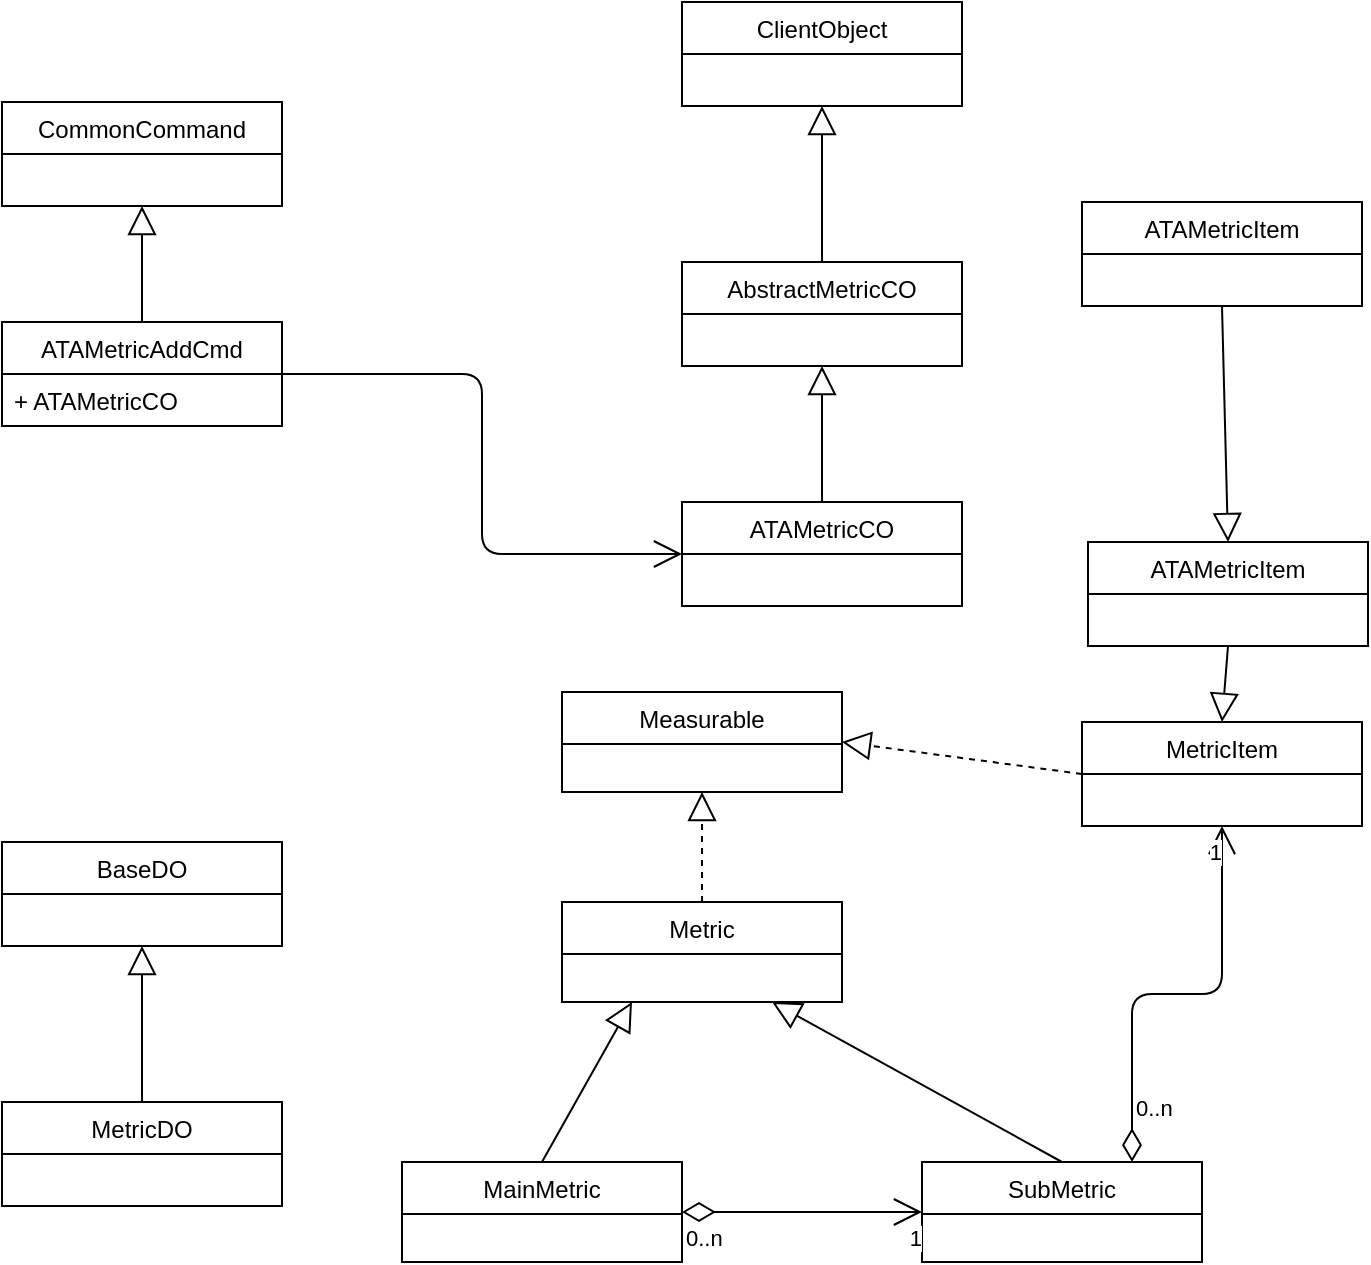 <mxfile version="14.9.3" type="github" pages="6">
  <diagram id="KK3NRX-cH3OFIlQ7OjAE" name="Page-1">
    <mxGraphModel dx="2377" dy="836" grid="1" gridSize="10" guides="1" tooltips="1" connect="1" arrows="1" fold="1" page="1" pageScale="1" pageWidth="827" pageHeight="1169" math="0" shadow="0">
      <root>
        <mxCell id="0" />
        <mxCell id="1" parent="0" />
        <mxCell id="qo1yuMi9IAI9fGJ403cK-1" value="AbstractMetricCO" style="swimlane;fontStyle=0;childLayout=stackLayout;horizontal=1;startSize=26;fillColor=none;horizontalStack=0;resizeParent=1;resizeParentMax=0;resizeLast=0;collapsible=1;marginBottom=0;" parent="1" vertex="1">
          <mxGeometry x="-460" y="250" width="140" height="52" as="geometry" />
        </mxCell>
        <mxCell id="qo1yuMi9IAI9fGJ403cK-21" value="ClientObject" style="swimlane;fontStyle=0;childLayout=stackLayout;horizontal=1;startSize=26;fillColor=none;horizontalStack=0;resizeParent=1;resizeParentMax=0;resizeLast=0;collapsible=1;marginBottom=0;" parent="1" vertex="1">
          <mxGeometry x="-460" y="120" width="140" height="52" as="geometry" />
        </mxCell>
        <mxCell id="qo1yuMi9IAI9fGJ403cK-24" value="" style="endArrow=block;endFill=0;endSize=12;html=1;entryX=0.5;entryY=1;entryDx=0;entryDy=0;" parent="1" source="qo1yuMi9IAI9fGJ403cK-1" target="qo1yuMi9IAI9fGJ403cK-21" edge="1">
          <mxGeometry width="160" relative="1" as="geometry">
            <mxPoint x="-340" y="430" as="sourcePoint" />
            <mxPoint x="-180" y="430" as="targetPoint" />
          </mxGeometry>
        </mxCell>
        <mxCell id="qo1yuMi9IAI9fGJ403cK-25" value="ATAMetricCO" style="swimlane;fontStyle=0;childLayout=stackLayout;horizontal=1;startSize=26;fillColor=none;horizontalStack=0;resizeParent=1;resizeParentMax=0;resizeLast=0;collapsible=1;marginBottom=0;" parent="1" vertex="1">
          <mxGeometry x="-460" y="370" width="140" height="52" as="geometry" />
        </mxCell>
        <mxCell id="qo1yuMi9IAI9fGJ403cK-26" value="" style="endArrow=block;endFill=0;endSize=12;html=1;entryX=0.5;entryY=1;entryDx=0;entryDy=0;exitX=0.5;exitY=0;exitDx=0;exitDy=0;" parent="1" source="qo1yuMi9IAI9fGJ403cK-25" target="qo1yuMi9IAI9fGJ403cK-1" edge="1">
          <mxGeometry width="160" relative="1" as="geometry">
            <mxPoint x="-380" y="260" as="sourcePoint" />
            <mxPoint x="-380" y="182" as="targetPoint" />
          </mxGeometry>
        </mxCell>
        <mxCell id="qo1yuMi9IAI9fGJ403cK-27" value="ATAMetricAddCmd" style="swimlane;fontStyle=0;childLayout=stackLayout;horizontal=1;startSize=26;fillColor=none;horizontalStack=0;resizeParent=1;resizeParentMax=0;resizeLast=0;collapsible=1;marginBottom=0;" parent="1" vertex="1">
          <mxGeometry x="-800" y="280" width="140" height="52" as="geometry" />
        </mxCell>
        <mxCell id="qo1yuMi9IAI9fGJ403cK-31" value="+ ATAMetricCO" style="text;strokeColor=none;fillColor=none;align=left;verticalAlign=top;spacingLeft=4;spacingRight=4;overflow=hidden;rotatable=0;points=[[0,0.5],[1,0.5]];portConstraint=eastwest;" parent="qo1yuMi9IAI9fGJ403cK-27" vertex="1">
          <mxGeometry y="26" width="140" height="26" as="geometry" />
        </mxCell>
        <mxCell id="qo1yuMi9IAI9fGJ403cK-30" value="" style="endArrow=open;endFill=1;endSize=12;html=1;entryX=0;entryY=0.5;entryDx=0;entryDy=0;exitX=1;exitY=0.5;exitDx=0;exitDy=0;edgeStyle=elbowEdgeStyle;" parent="1" source="qo1yuMi9IAI9fGJ403cK-27" target="qo1yuMi9IAI9fGJ403cK-25" edge="1">
          <mxGeometry width="160" relative="1" as="geometry">
            <mxPoint x="-640" y="430" as="sourcePoint" />
            <mxPoint x="-480" y="430" as="targetPoint" />
          </mxGeometry>
        </mxCell>
        <mxCell id="qo1yuMi9IAI9fGJ403cK-36" value="CommonCommand" style="swimlane;fontStyle=0;childLayout=stackLayout;horizontal=1;startSize=26;fillColor=none;horizontalStack=0;resizeParent=1;resizeParentMax=0;resizeLast=0;collapsible=1;marginBottom=0;" parent="1" vertex="1">
          <mxGeometry x="-800" y="170" width="140" height="52" as="geometry" />
        </mxCell>
        <mxCell id="qo1yuMi9IAI9fGJ403cK-37" value="" style="endArrow=block;endFill=0;endSize=12;html=1;entryX=0.5;entryY=1;entryDx=0;entryDy=0;" parent="1" source="qo1yuMi9IAI9fGJ403cK-27" target="qo1yuMi9IAI9fGJ403cK-36" edge="1">
          <mxGeometry width="160" relative="1" as="geometry">
            <mxPoint x="-380" y="260" as="sourcePoint" />
            <mxPoint x="-380" y="182" as="targetPoint" />
          </mxGeometry>
        </mxCell>
        <mxCell id="qo1yuMi9IAI9fGJ403cK-38" value="ATAMetricItem" style="swimlane;fontStyle=0;childLayout=stackLayout;horizontal=1;startSize=26;fillColor=none;horizontalStack=0;resizeParent=1;resizeParentMax=0;resizeLast=0;collapsible=1;marginBottom=0;" parent="1" vertex="1">
          <mxGeometry x="-260" y="220" width="140" height="52" as="geometry" />
        </mxCell>
        <mxCell id="qo1yuMi9IAI9fGJ403cK-39" value="MetricDO" style="swimlane;fontStyle=0;childLayout=stackLayout;horizontal=1;startSize=26;fillColor=none;horizontalStack=0;resizeParent=1;resizeParentMax=0;resizeLast=0;collapsible=1;marginBottom=0;" parent="1" vertex="1">
          <mxGeometry x="-800" y="670" width="140" height="52" as="geometry" />
        </mxCell>
        <mxCell id="qo1yuMi9IAI9fGJ403cK-40" value="BaseDO" style="swimlane;fontStyle=0;childLayout=stackLayout;horizontal=1;startSize=26;fillColor=none;horizontalStack=0;resizeParent=1;resizeParentMax=0;resizeLast=0;collapsible=1;marginBottom=0;" parent="1" vertex="1">
          <mxGeometry x="-800" y="540" width="140" height="52" as="geometry" />
        </mxCell>
        <mxCell id="qo1yuMi9IAI9fGJ403cK-41" value="" style="endArrow=block;endFill=0;endSize=12;html=1;entryX=0.5;entryY=1;entryDx=0;entryDy=0;exitX=0.5;exitY=0;exitDx=0;exitDy=0;" parent="1" source="qo1yuMi9IAI9fGJ403cK-39" target="qo1yuMi9IAI9fGJ403cK-40" edge="1">
          <mxGeometry width="160" relative="1" as="geometry">
            <mxPoint x="-360.0" y="480.0" as="sourcePoint" />
            <mxPoint x="-360.0" y="412" as="targetPoint" />
          </mxGeometry>
        </mxCell>
        <mxCell id="qo1yuMi9IAI9fGJ403cK-42" value="Measurable" style="swimlane;fontStyle=0;childLayout=stackLayout;horizontal=1;startSize=26;fillColor=none;horizontalStack=0;resizeParent=1;resizeParentMax=0;resizeLast=0;collapsible=1;marginBottom=0;" parent="1" vertex="1">
          <mxGeometry x="-520" y="465" width="140" height="50" as="geometry" />
        </mxCell>
        <mxCell id="qo1yuMi9IAI9fGJ403cK-43" value="Metric" style="swimlane;fontStyle=0;childLayout=stackLayout;horizontal=1;startSize=26;fillColor=none;horizontalStack=0;resizeParent=1;resizeParentMax=0;resizeLast=0;collapsible=1;marginBottom=0;" parent="1" vertex="1">
          <mxGeometry x="-520" y="570" width="140" height="50" as="geometry" />
        </mxCell>
        <mxCell id="qo1yuMi9IAI9fGJ403cK-44" value="" style="endArrow=block;dashed=1;endFill=0;endSize=12;html=1;exitX=0.5;exitY=0;exitDx=0;exitDy=0;entryX=0.5;entryY=1;entryDx=0;entryDy=0;" parent="1" source="qo1yuMi9IAI9fGJ403cK-43" target="qo1yuMi9IAI9fGJ403cK-42" edge="1">
          <mxGeometry width="160" relative="1" as="geometry">
            <mxPoint x="-660" y="300" as="sourcePoint" />
            <mxPoint x="-450" y="540" as="targetPoint" />
          </mxGeometry>
        </mxCell>
        <mxCell id="qo1yuMi9IAI9fGJ403cK-45" value="MainMetric" style="swimlane;fontStyle=0;childLayout=stackLayout;horizontal=1;startSize=26;fillColor=none;horizontalStack=0;resizeParent=1;resizeParentMax=0;resizeLast=0;collapsible=1;marginBottom=0;" parent="1" vertex="1">
          <mxGeometry x="-600" y="700" width="140" height="50" as="geometry" />
        </mxCell>
        <mxCell id="qo1yuMi9IAI9fGJ403cK-46" value="" style="endArrow=block;endFill=0;endSize=12;html=1;entryX=0.25;entryY=1;entryDx=0;entryDy=0;exitX=0.5;exitY=0;exitDx=0;exitDy=0;" parent="1" source="qo1yuMi9IAI9fGJ403cK-45" target="qo1yuMi9IAI9fGJ403cK-43" edge="1">
          <mxGeometry width="160" relative="1" as="geometry">
            <mxPoint x="-720" y="680" as="sourcePoint" />
            <mxPoint x="-720" y="602" as="targetPoint" />
          </mxGeometry>
        </mxCell>
        <mxCell id="qo1yuMi9IAI9fGJ403cK-47" value="SubMetric" style="swimlane;fontStyle=0;childLayout=stackLayout;horizontal=1;startSize=26;fillColor=none;horizontalStack=0;resizeParent=1;resizeParentMax=0;resizeLast=0;collapsible=1;marginBottom=0;" parent="1" vertex="1">
          <mxGeometry x="-340" y="700" width="140" height="50" as="geometry" />
        </mxCell>
        <mxCell id="qo1yuMi9IAI9fGJ403cK-48" value="" style="endArrow=block;endFill=0;endSize=12;html=1;exitX=0.5;exitY=0;exitDx=0;exitDy=0;entryX=0.75;entryY=1;entryDx=0;entryDy=0;" parent="1" source="qo1yuMi9IAI9fGJ403cK-47" target="qo1yuMi9IAI9fGJ403cK-43" edge="1">
          <mxGeometry width="160" relative="1" as="geometry">
            <mxPoint x="-520.0" y="690" as="sourcePoint" />
            <mxPoint x="-530" y="620" as="targetPoint" />
          </mxGeometry>
        </mxCell>
        <mxCell id="qo1yuMi9IAI9fGJ403cK-52" value="" style="endArrow=open;html=1;endSize=12;startArrow=diamondThin;startSize=14;startFill=0;edgeStyle=orthogonalEdgeStyle;entryX=0;entryY=0.5;entryDx=0;entryDy=0;exitX=1;exitY=0.5;exitDx=0;exitDy=0;" parent="1" source="qo1yuMi9IAI9fGJ403cK-45" target="qo1yuMi9IAI9fGJ403cK-47" edge="1">
          <mxGeometry relative="1" as="geometry">
            <mxPoint x="-460" y="704" as="sourcePoint" />
            <mxPoint x="-340" y="704.41" as="targetPoint" />
          </mxGeometry>
        </mxCell>
        <mxCell id="qo1yuMi9IAI9fGJ403cK-53" value="0..n" style="edgeLabel;resizable=0;html=1;align=left;verticalAlign=top;" parent="qo1yuMi9IAI9fGJ403cK-52" connectable="0" vertex="1">
          <mxGeometry x="-1" relative="1" as="geometry" />
        </mxCell>
        <mxCell id="qo1yuMi9IAI9fGJ403cK-54" value="1" style="edgeLabel;resizable=0;html=1;align=right;verticalAlign=top;" parent="qo1yuMi9IAI9fGJ403cK-52" connectable="0" vertex="1">
          <mxGeometry x="1" relative="1" as="geometry" />
        </mxCell>
        <mxCell id="qo1yuMi9IAI9fGJ403cK-55" value="ATAMetricItem" style="swimlane;fontStyle=0;childLayout=stackLayout;horizontal=1;startSize=26;fillColor=none;horizontalStack=0;resizeParent=1;resizeParentMax=0;resizeLast=0;collapsible=1;marginBottom=0;" parent="1" vertex="1">
          <mxGeometry x="-257" y="390" width="140" height="52" as="geometry" />
        </mxCell>
        <mxCell id="qo1yuMi9IAI9fGJ403cK-56" value="MetricItem" style="swimlane;fontStyle=0;childLayout=stackLayout;horizontal=1;startSize=26;fillColor=none;horizontalStack=0;resizeParent=1;resizeParentMax=0;resizeLast=0;collapsible=1;marginBottom=0;" parent="1" vertex="1">
          <mxGeometry x="-260" y="480" width="140" height="52" as="geometry" />
        </mxCell>
        <mxCell id="qo1yuMi9IAI9fGJ403cK-57" value="" style="endArrow=block;endFill=0;endSize=12;html=1;entryX=0.5;entryY=0;entryDx=0;entryDy=0;exitX=0.5;exitY=1;exitDx=0;exitDy=0;" parent="1" source="qo1yuMi9IAI9fGJ403cK-38" target="qo1yuMi9IAI9fGJ403cK-55" edge="1">
          <mxGeometry width="160" relative="1" as="geometry">
            <mxPoint x="-380.0" y="230.0" as="sourcePoint" />
            <mxPoint x="-380.0" y="162" as="targetPoint" />
          </mxGeometry>
        </mxCell>
        <mxCell id="qo1yuMi9IAI9fGJ403cK-58" value="" style="endArrow=block;endFill=0;endSize=12;html=1;exitX=0.5;exitY=1;exitDx=0;exitDy=0;" parent="1" source="qo1yuMi9IAI9fGJ403cK-55" edge="1">
          <mxGeometry width="160" relative="1" as="geometry">
            <mxPoint x="-180.0" y="282" as="sourcePoint" />
            <mxPoint x="-190" y="480" as="targetPoint" />
          </mxGeometry>
        </mxCell>
        <mxCell id="qo1yuMi9IAI9fGJ403cK-59" value="" style="endArrow=block;dashed=1;endFill=0;endSize=12;html=1;exitX=0;exitY=0.5;exitDx=0;exitDy=0;entryX=1;entryY=0.5;entryDx=0;entryDy=0;" parent="1" source="qo1yuMi9IAI9fGJ403cK-56" target="qo1yuMi9IAI9fGJ403cK-42" edge="1">
          <mxGeometry width="160" relative="1" as="geometry">
            <mxPoint x="-440.0" y="580.0" as="sourcePoint" />
            <mxPoint x="-440.0" y="525.0" as="targetPoint" />
          </mxGeometry>
        </mxCell>
        <mxCell id="qo1yuMi9IAI9fGJ403cK-60" value="" style="endArrow=open;html=1;endSize=12;startArrow=diamondThin;startSize=14;startFill=0;edgeStyle=orthogonalEdgeStyle;entryX=0.5;entryY=1;entryDx=0;entryDy=0;exitX=0.75;exitY=0;exitDx=0;exitDy=0;" parent="1" source="qo1yuMi9IAI9fGJ403cK-47" target="qo1yuMi9IAI9fGJ403cK-56" edge="1">
          <mxGeometry relative="1" as="geometry">
            <mxPoint x="-450.0" y="735" as="sourcePoint" />
            <mxPoint x="-330.0" y="735" as="targetPoint" />
          </mxGeometry>
        </mxCell>
        <mxCell id="qo1yuMi9IAI9fGJ403cK-61" value="0..n" style="edgeLabel;resizable=0;html=1;align=left;verticalAlign=top;" parent="qo1yuMi9IAI9fGJ403cK-60" connectable="0" vertex="1">
          <mxGeometry x="-1" relative="1" as="geometry">
            <mxPoint y="-40" as="offset" />
          </mxGeometry>
        </mxCell>
        <mxCell id="qo1yuMi9IAI9fGJ403cK-62" value="1" style="edgeLabel;resizable=0;html=1;align=right;verticalAlign=top;" parent="qo1yuMi9IAI9fGJ403cK-60" connectable="0" vertex="1">
          <mxGeometry x="1" relative="1" as="geometry" />
        </mxCell>
      </root>
    </mxGraphModel>
  </diagram>
  <diagram id="-6LLiI0ffsLGNYmU9xLb" name="Page-2">
    <mxGraphModel dx="2377" dy="836" grid="1" gridSize="10" guides="1" tooltips="1" connect="1" arrows="1" fold="1" page="1" pageScale="1" pageWidth="827" pageHeight="1169" math="0" shadow="0">
      <root>
        <mxCell id="sestQRRoIkxHy3dQ0_4k-0" />
        <mxCell id="sestQRRoIkxHy3dQ0_4k-1" parent="sestQRRoIkxHy3dQ0_4k-0" />
        <mxCell id="sestQRRoIkxHy3dQ0_4k-11" style="edgeStyle=orthogonalEdgeStyle;rounded=0;orthogonalLoop=1;jettySize=auto;html=1;entryX=0.5;entryY=0;entryDx=0;entryDy=0;" parent="sestQRRoIkxHy3dQ0_4k-1" source="sestQRRoIkxHy3dQ0_4k-9" target="sestQRRoIkxHy3dQ0_4k-10" edge="1">
          <mxGeometry relative="1" as="geometry" />
        </mxCell>
        <mxCell id="sestQRRoIkxHy3dQ0_4k-13" value="" style="edgeStyle=orthogonalEdgeStyle;rounded=0;orthogonalLoop=1;jettySize=auto;html=1;" parent="sestQRRoIkxHy3dQ0_4k-1" source="sestQRRoIkxHy3dQ0_4k-9" target="sestQRRoIkxHy3dQ0_4k-12" edge="1">
          <mxGeometry relative="1" as="geometry" />
        </mxCell>
        <mxCell id="sestQRRoIkxHy3dQ0_4k-9" value="&lt;div&gt;文件&lt;/div&gt;" style="html=1;" parent="sestQRRoIkxHy3dQ0_4k-1" vertex="1">
          <mxGeometry x="100" y="360" width="70" height="30" as="geometry" />
        </mxCell>
        <mxCell id="sestQRRoIkxHy3dQ0_4k-29" value="&lt;div&gt;转换&lt;/div&gt;" style="edgeStyle=orthogonalEdgeStyle;rounded=0;orthogonalLoop=1;jettySize=auto;html=1;entryX=0;entryY=0.5;entryDx=0;entryDy=0;dashed=1;startArrow=classic;startFill=1;" parent="sestQRRoIkxHy3dQ0_4k-1" source="sestQRRoIkxHy3dQ0_4k-10" target="sestQRRoIkxHy3dQ0_4k-28" edge="1">
          <mxGeometry relative="1" as="geometry">
            <Array as="points">
              <mxPoint x="360" y="435" />
              <mxPoint x="360" y="435" />
            </Array>
          </mxGeometry>
        </mxCell>
        <mxCell id="sestQRRoIkxHy3dQ0_4k-10" value="&lt;div&gt;文本文件&lt;/div&gt;" style="html=1;" parent="sestQRRoIkxHy3dQ0_4k-1" vertex="1">
          <mxGeometry x="240" y="420" width="70" height="30" as="geometry" />
        </mxCell>
        <mxCell id="sestQRRoIkxHy3dQ0_4k-15" value="" style="edgeStyle=orthogonalEdgeStyle;rounded=0;orthogonalLoop=1;jettySize=auto;html=1;exitX=0.5;exitY=1;exitDx=0;exitDy=0;" parent="sestQRRoIkxHy3dQ0_4k-1" source="sestQRRoIkxHy3dQ0_4k-9" target="sestQRRoIkxHy3dQ0_4k-14" edge="1">
          <mxGeometry relative="1" as="geometry" />
        </mxCell>
        <mxCell id="sestQRRoIkxHy3dQ0_4k-17" value="" style="edgeStyle=orthogonalEdgeStyle;rounded=0;orthogonalLoop=1;jettySize=auto;html=1;" parent="sestQRRoIkxHy3dQ0_4k-1" source="sestQRRoIkxHy3dQ0_4k-12" target="sestQRRoIkxHy3dQ0_4k-16" edge="1">
          <mxGeometry relative="1" as="geometry" />
        </mxCell>
        <mxCell id="sestQRRoIkxHy3dQ0_4k-18" value="" style="edgeStyle=orthogonalEdgeStyle;rounded=0;orthogonalLoop=1;jettySize=auto;html=1;" parent="sestQRRoIkxHy3dQ0_4k-1" source="sestQRRoIkxHy3dQ0_4k-12" target="sestQRRoIkxHy3dQ0_4k-16" edge="1">
          <mxGeometry relative="1" as="geometry" />
        </mxCell>
        <mxCell id="sestQRRoIkxHy3dQ0_4k-22" style="edgeStyle=orthogonalEdgeStyle;rounded=0;orthogonalLoop=1;jettySize=auto;html=1;" parent="sestQRRoIkxHy3dQ0_4k-1" source="sestQRRoIkxHy3dQ0_4k-12" target="sestQRRoIkxHy3dQ0_4k-21" edge="1">
          <mxGeometry relative="1" as="geometry" />
        </mxCell>
        <mxCell id="sestQRRoIkxHy3dQ0_4k-12" value="&lt;div&gt;二进制文件&lt;/div&gt;" style="html=1;" parent="sestQRRoIkxHy3dQ0_4k-1" vertex="1">
          <mxGeometry x="-20" y="420" width="70" height="30" as="geometry" />
        </mxCell>
        <mxCell id="sestQRRoIkxHy3dQ0_4k-23" style="edgeStyle=orthogonalEdgeStyle;rounded=0;orthogonalLoop=1;jettySize=auto;html=1;entryX=1;entryY=0.5;entryDx=0;entryDy=0;dashed=1;" parent="sestQRRoIkxHy3dQ0_4k-1" source="sestQRRoIkxHy3dQ0_4k-14" target="sestQRRoIkxHy3dQ0_4k-12" edge="1">
          <mxGeometry relative="1" as="geometry" />
        </mxCell>
        <mxCell id="sestQRRoIkxHy3dQ0_4k-24" style="edgeStyle=orthogonalEdgeStyle;rounded=0;orthogonalLoop=1;jettySize=auto;html=1;entryX=0;entryY=0.5;entryDx=0;entryDy=0;dashed=1;" parent="sestQRRoIkxHy3dQ0_4k-1" source="sestQRRoIkxHy3dQ0_4k-14" target="sestQRRoIkxHy3dQ0_4k-10" edge="1">
          <mxGeometry relative="1" as="geometry" />
        </mxCell>
        <mxCell id="sestQRRoIkxHy3dQ0_4k-14" value="压缩文件" style="html=1;" parent="sestQRRoIkxHy3dQ0_4k-1" vertex="1">
          <mxGeometry x="100" y="420" width="70" height="30" as="geometry" />
        </mxCell>
        <mxCell id="sestQRRoIkxHy3dQ0_4k-16" value="PSBC" style="html=1;" parent="sestQRRoIkxHy3dQ0_4k-1" vertex="1">
          <mxGeometry x="-70" y="490" width="70" height="30" as="geometry" />
        </mxCell>
        <mxCell id="sestQRRoIkxHy3dQ0_4k-21" value="制卡文件" style="html=1;" parent="sestQRRoIkxHy3dQ0_4k-1" vertex="1">
          <mxGeometry x="20" y="490" width="70" height="30" as="geometry" />
        </mxCell>
        <mxCell id="sestQRRoIkxHy3dQ0_4k-28" value="&lt;div&gt;文本文件&lt;/div&gt;" style="html=1;" parent="sestQRRoIkxHy3dQ0_4k-1" vertex="1">
          <mxGeometry x="400" y="420" width="70" height="30" as="geometry" />
        </mxCell>
      </root>
    </mxGraphModel>
  </diagram>
  <diagram id="r__LPYiXb74ANrhehZI5" name="Page-3">
    <mxGraphModel dx="2377" dy="2052" grid="1" gridSize="10" guides="1" tooltips="1" connect="1" arrows="1" fold="1" page="1" pageScale="1" pageWidth="827" pageHeight="1169" math="0" shadow="0">
      <root>
        <mxCell id="yYeN4HSQNSh7mTgFdjmZ-0" />
        <mxCell id="yYeN4HSQNSh7mTgFdjmZ-1" parent="yYeN4HSQNSh7mTgFdjmZ-0" />
        <mxCell id="yYeN4HSQNSh7mTgFdjmZ-61" value="&lt;div&gt;文件服务器&lt;/div&gt;" style="strokeWidth=2;html=1;shape=mxgraph.flowchart.database;whiteSpace=wrap;" parent="yYeN4HSQNSh7mTgFdjmZ-1" vertex="1">
          <mxGeometry x="-90" y="-50" width="60" height="60" as="geometry" />
        </mxCell>
        <mxCell id="yYeN4HSQNSh7mTgFdjmZ-63" value="监控" style="edgeStyle=orthogonalEdgeStyle;rounded=0;orthogonalLoop=1;jettySize=auto;html=1;entryX=1;entryY=0.5;entryDx=0;entryDy=0;entryPerimeter=0;dashed=1;startArrow=none;startFill=0;endArrow=classic;endFill=1;" parent="yYeN4HSQNSh7mTgFdjmZ-1" source="yYeN4HSQNSh7mTgFdjmZ-62" target="yYeN4HSQNSh7mTgFdjmZ-61" edge="1">
          <mxGeometry relative="1" as="geometry" />
        </mxCell>
        <mxCell id="yYeN4HSQNSh7mTgFdjmZ-65" style="edgeStyle=orthogonalEdgeStyle;rounded=0;orthogonalLoop=1;jettySize=auto;html=1;startArrow=none;startFill=0;endArrow=classic;endFill=1;" parent="yYeN4HSQNSh7mTgFdjmZ-1" source="yYeN4HSQNSh7mTgFdjmZ-62" target="yYeN4HSQNSh7mTgFdjmZ-64" edge="1">
          <mxGeometry relative="1" as="geometry">
            <Array as="points">
              <mxPoint x="145" y="140" />
            </Array>
          </mxGeometry>
        </mxCell>
        <mxCell id="yYeN4HSQNSh7mTgFdjmZ-66" value="&lt;div&gt;请求&lt;/div&gt;" style="edgeLabel;html=1;align=center;verticalAlign=middle;resizable=0;points=[];" parent="yYeN4HSQNSh7mTgFdjmZ-65" vertex="1" connectable="0">
          <mxGeometry x="-0.277" y="2" relative="1" as="geometry">
            <mxPoint as="offset" />
          </mxGeometry>
        </mxCell>
        <mxCell id="yYeN4HSQNSh7mTgFdjmZ-62" value="文件监控" style="rounded=1;whiteSpace=wrap;html=1;absoluteArcSize=1;arcSize=14;strokeWidth=2;" parent="yYeN4HSQNSh7mTgFdjmZ-1" vertex="1">
          <mxGeometry x="110" y="-40" width="70" height="40" as="geometry" />
        </mxCell>
        <mxCell id="yYeN4HSQNSh7mTgFdjmZ-67" value="读取文件" style="edgeStyle=orthogonalEdgeStyle;rounded=0;orthogonalLoop=1;jettySize=auto;html=1;startArrow=none;startFill=0;endArrow=classic;endFill=1;dashed=1;exitX=0.5;exitY=1;exitDx=0;exitDy=0;exitPerimeter=0;entryX=0;entryY=0.5;entryDx=0;entryDy=0;" parent="yYeN4HSQNSh7mTgFdjmZ-1" source="yYeN4HSQNSh7mTgFdjmZ-61" target="yYeN4HSQNSh7mTgFdjmZ-64" edge="1">
          <mxGeometry relative="1" as="geometry">
            <mxPoint x="-20" y="50" as="targetPoint" />
          </mxGeometry>
        </mxCell>
        <mxCell id="yYeN4HSQNSh7mTgFdjmZ-78" style="edgeStyle=orthogonalEdgeStyle;rounded=0;orthogonalLoop=1;jettySize=auto;html=1;entryX=0.5;entryY=0;entryDx=0;entryDy=0;startArrow=none;startFill=0;endArrow=classic;endFill=1;" parent="yYeN4HSQNSh7mTgFdjmZ-1" source="yYeN4HSQNSh7mTgFdjmZ-64" target="yYeN4HSQNSh7mTgFdjmZ-77" edge="1">
          <mxGeometry relative="1" as="geometry" />
        </mxCell>
        <mxCell id="yYeN4HSQNSh7mTgFdjmZ-64" value="文件下载" style="rounded=1;whiteSpace=wrap;html=1;absoluteArcSize=1;arcSize=14;strokeWidth=2;" parent="yYeN4HSQNSh7mTgFdjmZ-1" vertex="1">
          <mxGeometry x="-20" y="120" width="70" height="40" as="geometry" />
        </mxCell>
        <mxCell id="yYeN4HSQNSh7mTgFdjmZ-80" style="edgeStyle=orthogonalEdgeStyle;rounded=0;orthogonalLoop=1;jettySize=auto;html=1;entryX=0.5;entryY=0;entryDx=0;entryDy=0;startArrow=none;startFill=0;endArrow=classic;endFill=1;" parent="yYeN4HSQNSh7mTgFdjmZ-1" source="yYeN4HSQNSh7mTgFdjmZ-77" target="yYeN4HSQNSh7mTgFdjmZ-79" edge="1">
          <mxGeometry relative="1" as="geometry" />
        </mxCell>
        <mxCell id="yYeN4HSQNSh7mTgFdjmZ-77" value="文件检查" style="rounded=1;whiteSpace=wrap;html=1;absoluteArcSize=1;arcSize=14;strokeWidth=2;" parent="yYeN4HSQNSh7mTgFdjmZ-1" vertex="1">
          <mxGeometry x="-20" y="210" width="70" height="40" as="geometry" />
        </mxCell>
        <mxCell id="yYeN4HSQNSh7mTgFdjmZ-84" style="edgeStyle=orthogonalEdgeStyle;rounded=0;orthogonalLoop=1;jettySize=auto;html=1;entryX=0;entryY=0.5;entryDx=0;entryDy=0;startArrow=none;startFill=0;endArrow=none;endFill=0;dashed=1;dashPattern=1 4;" parent="yYeN4HSQNSh7mTgFdjmZ-1" source="yYeN4HSQNSh7mTgFdjmZ-79" target="yYeN4HSQNSh7mTgFdjmZ-81" edge="1">
          <mxGeometry relative="1" as="geometry" />
        </mxCell>
        <mxCell id="yYeN4HSQNSh7mTgFdjmZ-85" style="edgeStyle=orthogonalEdgeStyle;rounded=0;orthogonalLoop=1;jettySize=auto;html=1;dashed=1;dashPattern=1 4;startArrow=none;startFill=0;endArrow=none;endFill=0;" parent="yYeN4HSQNSh7mTgFdjmZ-1" source="yYeN4HSQNSh7mTgFdjmZ-79" target="yYeN4HSQNSh7mTgFdjmZ-82" edge="1">
          <mxGeometry relative="1" as="geometry" />
        </mxCell>
        <mxCell id="yYeN4HSQNSh7mTgFdjmZ-86" style="edgeStyle=orthogonalEdgeStyle;rounded=0;orthogonalLoop=1;jettySize=auto;html=1;entryX=0;entryY=0.5;entryDx=0;entryDy=0;dashed=1;dashPattern=1 4;startArrow=none;startFill=0;endArrow=none;endFill=0;" parent="yYeN4HSQNSh7mTgFdjmZ-1" source="yYeN4HSQNSh7mTgFdjmZ-79" target="yYeN4HSQNSh7mTgFdjmZ-83" edge="1">
          <mxGeometry relative="1" as="geometry" />
        </mxCell>
        <mxCell id="yYeN4HSQNSh7mTgFdjmZ-79" value="&lt;div&gt;文件解码&lt;/div&gt;" style="rounded=1;whiteSpace=wrap;html=1;absoluteArcSize=1;arcSize=14;strokeWidth=2;" parent="yYeN4HSQNSh7mTgFdjmZ-1" vertex="1">
          <mxGeometry x="-20" y="290" width="70" height="40" as="geometry" />
        </mxCell>
        <mxCell id="yYeN4HSQNSh7mTgFdjmZ-81" value="压缩" style="ellipse;whiteSpace=wrap;html=1;align=center;" parent="yYeN4HSQNSh7mTgFdjmZ-1" vertex="1">
          <mxGeometry x="100" y="270" width="70" height="30" as="geometry" />
        </mxCell>
        <mxCell id="yYeN4HSQNSh7mTgFdjmZ-82" value="加密" style="ellipse;whiteSpace=wrap;html=1;align=center;" parent="yYeN4HSQNSh7mTgFdjmZ-1" vertex="1">
          <mxGeometry x="100" y="310" width="70" height="30" as="geometry" />
        </mxCell>
        <mxCell id="yYeN4HSQNSh7mTgFdjmZ-83" value="编码" style="ellipse;whiteSpace=wrap;html=1;align=center;" parent="yYeN4HSQNSh7mTgFdjmZ-1" vertex="1">
          <mxGeometry x="100" y="350" width="70" height="30" as="geometry" />
        </mxCell>
      </root>
    </mxGraphModel>
  </diagram>
  <diagram id="4phHlZ8sytgh_TLWhQxt" name="Page-4">
    <mxGraphModel dx="1550" dy="883" grid="1" gridSize="10" guides="1" tooltips="1" connect="1" arrows="1" fold="1" page="1" pageScale="1" pageWidth="827" pageHeight="1169" math="0" shadow="0">
      <root>
        <mxCell id="iU6KJwgafAIr5c-F0jaK-0" />
        <mxCell id="iU6KJwgafAIr5c-F0jaK-1" parent="iU6KJwgafAIr5c-F0jaK-0" />
        <mxCell id="iU6KJwgafAIr5c-F0jaK-2" value="&lt;div&gt;展现层&lt;/div&gt;" style="rounded=0;whiteSpace=wrap;html=1;" parent="iU6KJwgafAIr5c-F0jaK-1" vertex="1">
          <mxGeometry x="140" y="120" width="250" height="60" as="geometry" />
        </mxCell>
        <mxCell id="iU6KJwgafAIr5c-F0jaK-3" value="应用层" style="rounded=0;whiteSpace=wrap;html=1;verticalAlign=top;" parent="iU6KJwgafAIr5c-F0jaK-1" vertex="1">
          <mxGeometry x="140" y="240" width="250" height="60" as="geometry" />
        </mxCell>
        <mxCell id="iU6KJwgafAIr5c-F0jaK-4" value="网络" style="rounded=0;whiteSpace=wrap;html=1;verticalAlign=top;fillColor=#dae8fc;strokeColor=none;align=left;" parent="iU6KJwgafAIr5c-F0jaK-1" vertex="1">
          <mxGeometry x="140" y="200" width="250" height="20" as="geometry" />
        </mxCell>
        <mxCell id="iU6KJwgafAIr5c-F0jaK-5" value="" style="shape=doubleArrow;direction=south;whiteSpace=wrap;html=1;align=left;verticalAlign=top;" parent="iU6KJwgafAIr5c-F0jaK-1" vertex="1">
          <mxGeometry x="235" y="180" width="60" height="60" as="geometry" />
        </mxCell>
        <mxCell id="iU6KJwgafAIr5c-F0jaK-6" value="领域层" style="rounded=0;whiteSpace=wrap;html=1;verticalAlign=top;" parent="iU6KJwgafAIr5c-F0jaK-1" vertex="1">
          <mxGeometry x="140" y="310" width="250" height="60" as="geometry" />
        </mxCell>
        <mxCell id="iU6KJwgafAIr5c-F0jaK-8" value="" style="rounded=0;whiteSpace=wrap;html=1;align=left;verticalAlign=top;fillColor=#e1d5e7;strokeColor=none;" parent="iU6KJwgafAIr5c-F0jaK-1" vertex="1">
          <mxGeometry x="140" y="380" width="310" height="50" as="geometry" />
        </mxCell>
        <mxCell id="iU6KJwgafAIr5c-F0jaK-9" value="&lt;div&gt;基&lt;br&gt;础&lt;br&gt;设&lt;br&gt;施&lt;br&gt;&lt;div&gt;层&lt;br&gt;&lt;/div&gt;&lt;/div&gt;" style="rounded=0;whiteSpace=wrap;html=1;align=center;verticalAlign=middle;fillColor=#e1d5e7;strokeColor=none;fontStyle=1" parent="iU6KJwgafAIr5c-F0jaK-1" vertex="1">
          <mxGeometry x="400" y="120" width="50" height="310" as="geometry" />
        </mxCell>
        <mxCell id="iU6KJwgafAIr5c-F0jaK-12" value="Untitled Layer" parent="iU6KJwgafAIr5c-F0jaK-0" />
        <mxCell id="iU6KJwgafAIr5c-F0jaK-14" value="数据库" style="rounded=0;whiteSpace=wrap;html=1;align=center;verticalAlign=middle;" parent="iU6KJwgafAIr5c-F0jaK-12" vertex="1">
          <mxGeometry x="150" y="400" width="60" height="20" as="geometry" />
        </mxCell>
      </root>
    </mxGraphModel>
  </diagram>
  <diagram id="JLoRBYnwARpgnUVDDfvD" name="Page-5">
    <mxGraphModel dx="2377" dy="883" grid="1" gridSize="10" guides="1" tooltips="1" connect="1" arrows="1" fold="1" page="1" pageScale="1" pageWidth="827" pageHeight="1169" math="0" shadow="0">
      <root>
        <mxCell id="IcE983Jjs1VaM0iqOEUD-0" />
        <mxCell id="UKq2HDAdeAsHbSKeOGZI-25" value="Untitled Layer" parent="IcE983Jjs1VaM0iqOEUD-0" />
        <mxCell id="UKq2HDAdeAsHbSKeOGZI-27" value="" style="verticalLabelPosition=bottom;verticalAlign=top;html=1;shape=mxgraph.basic.rect;fillColor2=none;strokeWidth=1;size=20;indent=5;fillColor=none;" vertex="1" parent="UKq2HDAdeAsHbSKeOGZI-25">
          <mxGeometry x="120" y="540" width="270" height="290" as="geometry" />
        </mxCell>
        <mxCell id="UKq2HDAdeAsHbSKeOGZI-29" value="&lt;h1&gt;其他注意事项&lt;br&gt;&lt;/h1&gt;&lt;p&gt;1. 扩展性的个性化处理逻辑&lt;/p&gt;&lt;p&gt;2. 字段映射的组织（参数？异形映射？）&lt;br&gt;&lt;/p&gt;&lt;p&gt;3. 映射出多个文件&lt;/p&gt;&lt;p&gt;4. 文件分片处理，性能参考&lt;/p&gt;&lt;p&gt;5. 异常记录检查记录&lt;br&gt;&lt;/p&gt;&lt;p&gt;。。。&lt;br&gt;&lt;/p&gt;" style="text;html=1;strokeColor=none;fillColor=none;spacing=5;spacingTop=-20;whiteSpace=wrap;overflow=hidden;rounded=0;" vertex="1" parent="UKq2HDAdeAsHbSKeOGZI-25">
          <mxGeometry x="124" y="620" width="250" height="200" as="geometry" />
        </mxCell>
        <mxCell id="IcE983Jjs1VaM0iqOEUD-1" parent="IcE983Jjs1VaM0iqOEUD-0" />
        <mxCell id="IcE983Jjs1VaM0iqOEUD-8" value="" style="edgeStyle=orthogonalEdgeStyle;rounded=0;orthogonalLoop=1;jettySize=auto;html=1;" parent="IcE983Jjs1VaM0iqOEUD-1" source="IcE983Jjs1VaM0iqOEUD-5" target="IcE983Jjs1VaM0iqOEUD-14" edge="1">
          <mxGeometry relative="1" as="geometry">
            <mxPoint x="-250" y="360" as="targetPoint" />
          </mxGeometry>
        </mxCell>
        <mxCell id="IcE983Jjs1VaM0iqOEUD-5" value="" style="strokeWidth=2;html=1;shape=mxgraph.flowchart.start_2;whiteSpace=wrap;" parent="IcE983Jjs1VaM0iqOEUD-1" vertex="1">
          <mxGeometry x="-453" y="367.5" width="40" height="40" as="geometry" />
        </mxCell>
        <mxCell id="IcE983Jjs1VaM0iqOEUD-10" value="" style="edgeStyle=orthogonalEdgeStyle;rounded=0;orthogonalLoop=1;jettySize=auto;html=1;entryX=0;entryY=0.5;entryDx=0;entryDy=0;" parent="IcE983Jjs1VaM0iqOEUD-1" source="IcE983Jjs1VaM0iqOEUD-9" target="UKq2HDAdeAsHbSKeOGZI-8" edge="1">
          <mxGeometry relative="1" as="geometry">
            <mxPoint x="265" y="297.5" as="targetPoint" />
          </mxGeometry>
        </mxCell>
        <mxCell id="IcE983Jjs1VaM0iqOEUD-6" value="&lt;div&gt;远程文件&lt;/div&gt;&lt;div&gt;是否存在&lt;/div&gt;" style="rounded=1;whiteSpace=wrap;html=1;absoluteArcSize=1;arcSize=14;strokeWidth=2;" parent="IcE983Jjs1VaM0iqOEUD-1" vertex="1">
          <mxGeometry x="280" y="357.5" width="100" height="60" as="geometry" />
        </mxCell>
        <mxCell id="IcE983Jjs1VaM0iqOEUD-13" value="Y" style="edgeStyle=orthogonalEdgeStyle;rounded=0;orthogonalLoop=1;jettySize=auto;html=1;entryX=0.5;entryY=1;entryDx=0;entryDy=0;exitX=0.5;exitY=0;exitDx=0;exitDy=0;exitPerimeter=0;" parent="IcE983Jjs1VaM0iqOEUD-1" source="IcE983Jjs1VaM0iqOEUD-9" target="UKq2HDAdeAsHbSKeOGZI-22" edge="1">
          <mxGeometry relative="1" as="geometry" />
        </mxCell>
        <mxCell id="IcE983Jjs1VaM0iqOEUD-15" value="" style="edgeStyle=orthogonalEdgeStyle;rounded=0;orthogonalLoop=1;jettySize=auto;html=1;entryX=0;entryY=0.5;entryDx=0;entryDy=0;entryPerimeter=0;" parent="IcE983Jjs1VaM0iqOEUD-1" source="IcE983Jjs1VaM0iqOEUD-14" target="UKq2HDAdeAsHbSKeOGZI-6" edge="1">
          <mxGeometry relative="1" as="geometry">
            <mxPoint x="-30" y="490" as="targetPoint" />
          </mxGeometry>
        </mxCell>
        <mxCell id="IcE983Jjs1VaM0iqOEUD-9" value="" style="strokeWidth=2;html=1;shape=mxgraph.flowchart.decision;whiteSpace=wrap;" parent="IcE983Jjs1VaM0iqOEUD-1" vertex="1">
          <mxGeometry x="-70" y="365" width="60" height="45" as="geometry" />
        </mxCell>
        <mxCell id="UKq2HDAdeAsHbSKeOGZI-24" value="" style="edgeStyle=orthogonalEdgeStyle;rounded=0;orthogonalLoop=1;jettySize=auto;html=1;" edge="1" parent="IcE983Jjs1VaM0iqOEUD-1" source="IcE983Jjs1VaM0iqOEUD-11" target="UKq2HDAdeAsHbSKeOGZI-20">
          <mxGeometry relative="1" as="geometry" />
        </mxCell>
        <mxCell id="IcE983Jjs1VaM0iqOEUD-11" value="" style="verticalLabelPosition=bottom;verticalAlign=top;html=1;shape=mxgraph.flowchart.or;" parent="IcE983Jjs1VaM0iqOEUD-1" vertex="1">
          <mxGeometry x="30" y="565" width="40" height="40" as="geometry" />
        </mxCell>
        <mxCell id="IcE983Jjs1VaM0iqOEUD-17" value="" style="edgeStyle=orthogonalEdgeStyle;rounded=0;orthogonalLoop=1;jettySize=auto;html=1;" parent="IcE983Jjs1VaM0iqOEUD-1" source="IcE983Jjs1VaM0iqOEUD-6" target="IcE983Jjs1VaM0iqOEUD-16" edge="1">
          <mxGeometry relative="1" as="geometry">
            <mxPoint x="310" y="490" as="sourcePoint" />
          </mxGeometry>
        </mxCell>
        <mxCell id="IcE983Jjs1VaM0iqOEUD-14" value="&lt;div&gt;允许重复处理&lt;/div&gt;" style="rounded=1;whiteSpace=wrap;html=1;absoluteArcSize=1;arcSize=14;strokeWidth=2;" parent="IcE983Jjs1VaM0iqOEUD-1" vertex="1">
          <mxGeometry x="-380" y="357.5" width="80" height="60" as="geometry" />
        </mxCell>
        <mxCell id="IcE983Jjs1VaM0iqOEUD-19" value="Y" style="edgeStyle=orthogonalEdgeStyle;rounded=0;orthogonalLoop=1;jettySize=auto;html=1;entryX=0;entryY=0.5;entryDx=0;entryDy=0;" parent="IcE983Jjs1VaM0iqOEUD-1" source="IcE983Jjs1VaM0iqOEUD-16" target="UKq2HDAdeAsHbSKeOGZI-0" edge="1">
          <mxGeometry relative="1" as="geometry" />
        </mxCell>
        <mxCell id="IcE983Jjs1VaM0iqOEUD-16" value="" style="strokeWidth=2;html=1;shape=mxgraph.flowchart.decision;whiteSpace=wrap;" parent="IcE983Jjs1VaM0iqOEUD-1" vertex="1">
          <mxGeometry x="430" y="365" width="60" height="45" as="geometry" />
        </mxCell>
        <mxCell id="IcE983Jjs1VaM0iqOEUD-21" value="" style="edgeStyle=orthogonalEdgeStyle;rounded=0;orthogonalLoop=1;jettySize=auto;html=1;" parent="IcE983Jjs1VaM0iqOEUD-1" source="IcE983Jjs1VaM0iqOEUD-18" target="IcE983Jjs1VaM0iqOEUD-22" edge="1">
          <mxGeometry relative="1" as="geometry">
            <mxPoint x="993" y="340" as="targetPoint" />
          </mxGeometry>
        </mxCell>
        <mxCell id="IcE983Jjs1VaM0iqOEUD-18" value="是否压缩及加密文件" style="rounded=1;whiteSpace=wrap;html=1;absoluteArcSize=1;arcSize=14;strokeWidth=2;" parent="IcE983Jjs1VaM0iqOEUD-1" vertex="1">
          <mxGeometry x="970" y="555" width="100" height="60" as="geometry" />
        </mxCell>
        <mxCell id="IcE983Jjs1VaM0iqOEUD-32" value="" style="edgeStyle=orthogonalEdgeStyle;rounded=0;orthogonalLoop=1;jettySize=auto;html=1;" parent="IcE983Jjs1VaM0iqOEUD-1" source="IcE983Jjs1VaM0iqOEUD-20" target="IcE983Jjs1VaM0iqOEUD-31" edge="1">
          <mxGeometry relative="1" as="geometry" />
        </mxCell>
        <mxCell id="IcE983Jjs1VaM0iqOEUD-20" value="文件解码" style="rounded=1;whiteSpace=wrap;html=1;absoluteArcSize=1;arcSize=14;strokeWidth=2;" parent="IcE983Jjs1VaM0iqOEUD-1" vertex="1">
          <mxGeometry x="800" y="555" width="100" height="60" as="geometry" />
        </mxCell>
        <mxCell id="IcE983Jjs1VaM0iqOEUD-25" value="" style="edgeStyle=orthogonalEdgeStyle;rounded=0;orthogonalLoop=1;jettySize=auto;html=1;" parent="IcE983Jjs1VaM0iqOEUD-1" source="IcE983Jjs1VaM0iqOEUD-22" target="IcE983Jjs1VaM0iqOEUD-20" edge="1">
          <mxGeometry relative="1" as="geometry" />
        </mxCell>
        <mxCell id="IcE983Jjs1VaM0iqOEUD-33" style="edgeStyle=orthogonalEdgeStyle;rounded=0;orthogonalLoop=1;jettySize=auto;html=1;" parent="IcE983Jjs1VaM0iqOEUD-1" source="IcE983Jjs1VaM0iqOEUD-22" target="IcE983Jjs1VaM0iqOEUD-31" edge="1">
          <mxGeometry relative="1" as="geometry" />
        </mxCell>
        <mxCell id="IcE983Jjs1VaM0iqOEUD-22" value="" style="strokeWidth=2;html=1;shape=mxgraph.flowchart.decision;whiteSpace=wrap;" parent="IcE983Jjs1VaM0iqOEUD-1" vertex="1">
          <mxGeometry x="820" y="480" width="60" height="45" as="geometry" />
        </mxCell>
        <mxCell id="IcE983Jjs1VaM0iqOEUD-24" value="" style="edgeStyle=orthogonalEdgeStyle;rounded=0;orthogonalLoop=1;jettySize=auto;html=1;" parent="IcE983Jjs1VaM0iqOEUD-1" source="IcE983Jjs1VaM0iqOEUD-23" target="IcE983Jjs1VaM0iqOEUD-26" edge="1">
          <mxGeometry relative="1" as="geometry" />
        </mxCell>
        <mxCell id="IcE983Jjs1VaM0iqOEUD-23" value="文件下载" style="rounded=1;whiteSpace=wrap;html=1;absoluteArcSize=1;arcSize=14;strokeWidth=2;" parent="IcE983Jjs1VaM0iqOEUD-1" vertex="1">
          <mxGeometry x="690" y="357.5" width="100" height="60" as="geometry" />
        </mxCell>
        <mxCell id="IcE983Jjs1VaM0iqOEUD-28" value="" style="edgeStyle=orthogonalEdgeStyle;rounded=0;orthogonalLoop=1;jettySize=auto;html=1;" parent="IcE983Jjs1VaM0iqOEUD-1" source="IcE983Jjs1VaM0iqOEUD-26" target="IcE983Jjs1VaM0iqOEUD-27" edge="1">
          <mxGeometry relative="1" as="geometry" />
        </mxCell>
        <mxCell id="IcE983Jjs1VaM0iqOEUD-26" value="OK文件检查" style="rounded=1;whiteSpace=wrap;html=1;absoluteArcSize=1;arcSize=14;strokeWidth=2;" parent="IcE983Jjs1VaM0iqOEUD-1" vertex="1">
          <mxGeometry x="850" y="357.5" width="100" height="60" as="geometry" />
        </mxCell>
        <mxCell id="IcE983Jjs1VaM0iqOEUD-30" value="&lt;div&gt;通过&lt;/div&gt;" style="edgeStyle=orthogonalEdgeStyle;rounded=0;orthogonalLoop=1;jettySize=auto;html=1;" parent="IcE983Jjs1VaM0iqOEUD-1" source="IcE983Jjs1VaM0iqOEUD-27" target="IcE983Jjs1VaM0iqOEUD-18" edge="1">
          <mxGeometry relative="1" as="geometry" />
        </mxCell>
        <mxCell id="IcE983Jjs1VaM0iqOEUD-27" value="" style="strokeWidth=2;html=1;shape=mxgraph.flowchart.decision;whiteSpace=wrap;" parent="IcE983Jjs1VaM0iqOEUD-1" vertex="1">
          <mxGeometry x="990" y="365" width="60" height="45" as="geometry" />
        </mxCell>
        <mxCell id="IcE983Jjs1VaM0iqOEUD-35" value="" style="edgeStyle=orthogonalEdgeStyle;rounded=0;orthogonalLoop=1;jettySize=auto;html=1;entryX=1;entryY=0.5;entryDx=0;entryDy=0;entryPerimeter=0;" parent="IcE983Jjs1VaM0iqOEUD-1" source="IcE983Jjs1VaM0iqOEUD-31" target="UKq2HDAdeAsHbSKeOGZI-12" edge="1">
          <mxGeometry relative="1" as="geometry" />
        </mxCell>
        <mxCell id="IcE983Jjs1VaM0iqOEUD-31" value="文件头检查" style="rounded=1;whiteSpace=wrap;html=1;absoluteArcSize=1;arcSize=14;strokeWidth=2;" parent="IcE983Jjs1VaM0iqOEUD-1" vertex="1">
          <mxGeometry x="640" y="555" width="100" height="60" as="geometry" />
        </mxCell>
        <mxCell id="UKq2HDAdeAsHbSKeOGZI-13" value="" style="edgeStyle=orthogonalEdgeStyle;rounded=0;orthogonalLoop=1;jettySize=auto;html=1;entryX=1;entryY=0.5;entryDx=0;entryDy=0;" edge="1" parent="IcE983Jjs1VaM0iqOEUD-1" source="IcE983Jjs1VaM0iqOEUD-34" target="UKq2HDAdeAsHbSKeOGZI-14">
          <mxGeometry relative="1" as="geometry" />
        </mxCell>
        <mxCell id="IcE983Jjs1VaM0iqOEUD-34" value="遍历文件记录" style="rounded=1;whiteSpace=wrap;html=1;absoluteArcSize=1;arcSize=14;strokeWidth=2;" parent="IcE983Jjs1VaM0iqOEUD-1" vertex="1">
          <mxGeometry x="400" y="555" width="100" height="60" as="geometry" />
        </mxCell>
        <mxCell id="UKq2HDAdeAsHbSKeOGZI-1" value="" style="edgeStyle=orthogonalEdgeStyle;rounded=0;orthogonalLoop=1;jettySize=auto;html=1;" edge="1" parent="IcE983Jjs1VaM0iqOEUD-1" source="UKq2HDAdeAsHbSKeOGZI-0" target="IcE983Jjs1VaM0iqOEUD-23">
          <mxGeometry relative="1" as="geometry" />
        </mxCell>
        <mxCell id="UKq2HDAdeAsHbSKeOGZI-3" value="" style="edgeStyle=orthogonalEdgeStyle;rounded=0;orthogonalLoop=1;jettySize=auto;html=1;entryX=0;entryY=0.5;entryDx=0;entryDy=0;entryPerimeter=0;" edge="1" parent="IcE983Jjs1VaM0iqOEUD-1" source="UKq2HDAdeAsHbSKeOGZI-0" target="UKq2HDAdeAsHbSKeOGZI-2">
          <mxGeometry relative="1" as="geometry" />
        </mxCell>
        <mxCell id="UKq2HDAdeAsHbSKeOGZI-0" value="&lt;div&gt;获取文件列表&lt;/div&gt;" style="rounded=1;whiteSpace=wrap;html=1;absoluteArcSize=1;arcSize=14;strokeWidth=2;" vertex="1" parent="IcE983Jjs1VaM0iqOEUD-1">
          <mxGeometry x="530" y="357.5" width="100" height="60" as="geometry" />
        </mxCell>
        <mxCell id="UKq2HDAdeAsHbSKeOGZI-2" value="遍历文件" style="shape=singleArrow;whiteSpace=wrap;html=1;arrowWidth=0.4;arrowSize=0.4;rounded=1;strokeWidth=2;arcSize=14;" vertex="1" parent="IcE983Jjs1VaM0iqOEUD-1">
          <mxGeometry x="630" y="217.5" width="80" height="60" as="geometry" />
        </mxCell>
        <mxCell id="UKq2HDAdeAsHbSKeOGZI-5" value="" style="edgeStyle=orthogonalEdgeStyle;rounded=0;orthogonalLoop=1;jettySize=auto;html=1;" edge="1" parent="IcE983Jjs1VaM0iqOEUD-1" source="UKq2HDAdeAsHbSKeOGZI-4" target="IcE983Jjs1VaM0iqOEUD-9">
          <mxGeometry relative="1" as="geometry" />
        </mxCell>
        <mxCell id="UKq2HDAdeAsHbSKeOGZI-4" value="&lt;div&gt;文件是否已处理&lt;/div&gt;" style="rounded=1;whiteSpace=wrap;html=1;absoluteArcSize=1;arcSize=14;strokeWidth=2;" vertex="1" parent="IcE983Jjs1VaM0iqOEUD-1">
          <mxGeometry x="-190" y="357.5" width="100" height="60" as="geometry" />
        </mxCell>
        <mxCell id="UKq2HDAdeAsHbSKeOGZI-7" value="" style="edgeStyle=orthogonalEdgeStyle;rounded=0;orthogonalLoop=1;jettySize=auto;html=1;" edge="1" parent="IcE983Jjs1VaM0iqOEUD-1" source="UKq2HDAdeAsHbSKeOGZI-6" target="UKq2HDAdeAsHbSKeOGZI-4">
          <mxGeometry relative="1" as="geometry" />
        </mxCell>
        <mxCell id="EziLQ1Vumh-nb3V0aZQb-1" style="edgeStyle=orthogonalEdgeStyle;rounded=0;orthogonalLoop=1;jettySize=auto;html=1;entryX=0.5;entryY=0;entryDx=0;entryDy=0;" edge="1" parent="IcE983Jjs1VaM0iqOEUD-1" source="UKq2HDAdeAsHbSKeOGZI-6" target="UKq2HDAdeAsHbSKeOGZI-8">
          <mxGeometry relative="1" as="geometry">
            <Array as="points">
              <mxPoint x="-250" y="260" />
              <mxPoint x="80" y="260" />
            </Array>
          </mxGeometry>
        </mxCell>
        <mxCell id="EziLQ1Vumh-nb3V0aZQb-2" value="Y" style="edgeLabel;html=1;align=center;verticalAlign=middle;resizable=0;points=[];" vertex="1" connectable="0" parent="EziLQ1Vumh-nb3V0aZQb-1">
          <mxGeometry x="-0.839" y="-4" relative="1" as="geometry">
            <mxPoint as="offset" />
          </mxGeometry>
        </mxCell>
        <mxCell id="UKq2HDAdeAsHbSKeOGZI-6" value="" style="strokeWidth=2;html=1;shape=mxgraph.flowchart.decision;whiteSpace=wrap;" vertex="1" parent="IcE983Jjs1VaM0iqOEUD-1">
          <mxGeometry x="-280" y="365" width="60" height="45" as="geometry" />
        </mxCell>
        <mxCell id="UKq2HDAdeAsHbSKeOGZI-10" style="edgeStyle=orthogonalEdgeStyle;rounded=0;orthogonalLoop=1;jettySize=auto;html=1;entryX=0;entryY=0.5;entryDx=0;entryDy=0;entryPerimeter=0;" edge="1" parent="IcE983Jjs1VaM0iqOEUD-1" source="UKq2HDAdeAsHbSKeOGZI-8" target="UKq2HDAdeAsHbSKeOGZI-9">
          <mxGeometry relative="1" as="geometry" />
        </mxCell>
        <mxCell id="UKq2HDAdeAsHbSKeOGZI-8" value="&lt;div&gt;是否空处理&lt;/div&gt;" style="rounded=1;whiteSpace=wrap;html=1;absoluteArcSize=1;arcSize=14;strokeWidth=2;" vertex="1" parent="IcE983Jjs1VaM0iqOEUD-1">
          <mxGeometry x="30" y="357.5" width="100" height="60" as="geometry" />
        </mxCell>
        <mxCell id="UKq2HDAdeAsHbSKeOGZI-11" value="&lt;div&gt;N&lt;br&gt;&lt;/div&gt;" style="edgeStyle=orthogonalEdgeStyle;rounded=0;orthogonalLoop=1;jettySize=auto;html=1;entryX=0;entryY=0.5;entryDx=0;entryDy=0;" edge="1" parent="IcE983Jjs1VaM0iqOEUD-1" source="UKq2HDAdeAsHbSKeOGZI-9" target="IcE983Jjs1VaM0iqOEUD-6">
          <mxGeometry relative="1" as="geometry" />
        </mxCell>
        <mxCell id="UKq2HDAdeAsHbSKeOGZI-9" value="" style="strokeWidth=2;html=1;shape=mxgraph.flowchart.decision;whiteSpace=wrap;" vertex="1" parent="IcE983Jjs1VaM0iqOEUD-1">
          <mxGeometry x="170" y="365" width="60" height="45" as="geometry" />
        </mxCell>
        <mxCell id="UKq2HDAdeAsHbSKeOGZI-15" style="edgeStyle=orthogonalEdgeStyle;rounded=0;orthogonalLoop=1;jettySize=auto;html=1;entryX=1;entryY=0.5;entryDx=0;entryDy=0;" edge="1" parent="IcE983Jjs1VaM0iqOEUD-1" source="UKq2HDAdeAsHbSKeOGZI-12" target="IcE983Jjs1VaM0iqOEUD-34">
          <mxGeometry relative="1" as="geometry" />
        </mxCell>
        <mxCell id="UKq2HDAdeAsHbSKeOGZI-19" style="edgeStyle=orthogonalEdgeStyle;rounded=0;orthogonalLoop=1;jettySize=auto;html=1;entryX=1;entryY=0.5;entryDx=0;entryDy=0;exitX=0.5;exitY=0;exitDx=0;exitDy=0;exitPerimeter=0;" edge="1" parent="IcE983Jjs1VaM0iqOEUD-1" source="UKq2HDAdeAsHbSKeOGZI-12" target="UKq2HDAdeAsHbSKeOGZI-18">
          <mxGeometry relative="1" as="geometry" />
        </mxCell>
        <mxCell id="UKq2HDAdeAsHbSKeOGZI-12" value="" style="strokeWidth=2;html=1;shape=mxgraph.flowchart.decision;whiteSpace=wrap;" vertex="1" parent="IcE983Jjs1VaM0iqOEUD-1">
          <mxGeometry x="537" y="562.5" width="60" height="45" as="geometry" />
        </mxCell>
        <mxCell id="UKq2HDAdeAsHbSKeOGZI-17" value="" style="edgeStyle=orthogonalEdgeStyle;rounded=0;orthogonalLoop=1;jettySize=auto;html=1;" edge="1" parent="IcE983Jjs1VaM0iqOEUD-1" source="UKq2HDAdeAsHbSKeOGZI-14" target="UKq2HDAdeAsHbSKeOGZI-16">
          <mxGeometry relative="1" as="geometry" />
        </mxCell>
        <mxCell id="UKq2HDAdeAsHbSKeOGZI-14" value="&lt;div&gt;格式检查？？？&lt;/div&gt;" style="rounded=1;whiteSpace=wrap;html=1;absoluteArcSize=1;arcSize=14;strokeWidth=2;" vertex="1" parent="IcE983Jjs1VaM0iqOEUD-1">
          <mxGeometry x="270" y="555" width="100" height="60" as="geometry" />
        </mxCell>
        <mxCell id="UKq2HDAdeAsHbSKeOGZI-23" style="edgeStyle=orthogonalEdgeStyle;rounded=0;orthogonalLoop=1;jettySize=auto;html=1;" edge="1" parent="IcE983Jjs1VaM0iqOEUD-1" source="UKq2HDAdeAsHbSKeOGZI-16" target="IcE983Jjs1VaM0iqOEUD-11">
          <mxGeometry relative="1" as="geometry" />
        </mxCell>
        <mxCell id="UKq2HDAdeAsHbSKeOGZI-16" value="记录转换" style="rounded=1;whiteSpace=wrap;html=1;absoluteArcSize=1;arcSize=14;strokeWidth=2;" vertex="1" parent="IcE983Jjs1VaM0iqOEUD-1">
          <mxGeometry x="140" y="555" width="100" height="60" as="geometry" />
        </mxCell>
        <mxCell id="UKq2HDAdeAsHbSKeOGZI-21" style="edgeStyle=orthogonalEdgeStyle;rounded=0;orthogonalLoop=1;jettySize=auto;html=1;entryX=0.5;entryY=0;entryDx=0;entryDy=0;entryPerimeter=0;" edge="1" parent="IcE983Jjs1VaM0iqOEUD-1" source="UKq2HDAdeAsHbSKeOGZI-18" target="IcE983Jjs1VaM0iqOEUD-11">
          <mxGeometry relative="1" as="geometry">
            <mxPoint x="70" y="510" as="targetPoint" />
          </mxGeometry>
        </mxCell>
        <mxCell id="UKq2HDAdeAsHbSKeOGZI-18" value="创建新文件" style="rounded=1;whiteSpace=wrap;html=1;absoluteArcSize=1;arcSize=14;strokeWidth=2;" vertex="1" parent="IcE983Jjs1VaM0iqOEUD-1">
          <mxGeometry x="140" y="460" width="100" height="60" as="geometry" />
        </mxCell>
        <mxCell id="tEOGn_8EG9meYotY-l9J-2" value="" style="edgeStyle=orthogonalEdgeStyle;rounded=0;orthogonalLoop=1;jettySize=auto;html=1;entryX=1;entryY=0.5;entryDx=0;entryDy=0;" edge="1" parent="IcE983Jjs1VaM0iqOEUD-1" source="UKq2HDAdeAsHbSKeOGZI-20" target="EziLQ1Vumh-nb3V0aZQb-4">
          <mxGeometry relative="1" as="geometry">
            <mxPoint x="-190" y="585" as="targetPoint" />
          </mxGeometry>
        </mxCell>
        <mxCell id="UKq2HDAdeAsHbSKeOGZI-20" value="写入新文件" style="rounded=1;whiteSpace=wrap;html=1;absoluteArcSize=1;arcSize=14;strokeWidth=2;" vertex="1" parent="IcE983Jjs1VaM0iqOEUD-1">
          <mxGeometry x="-140" y="555" width="100" height="60" as="geometry" />
        </mxCell>
        <mxCell id="UKq2HDAdeAsHbSKeOGZI-22" value="" style="ellipse;html=1;shape=endState;fillColor=#000000;strokeColor=#ff0000;" vertex="1" parent="IcE983Jjs1VaM0iqOEUD-1">
          <mxGeometry x="-55" y="270" width="30" height="30" as="geometry" />
        </mxCell>
        <mxCell id="Rk_ZmxNYvoHZ4yooq3CI-0" style="edgeStyle=orthogonalEdgeStyle;rounded=0;orthogonalLoop=1;jettySize=auto;html=1;exitX=0.5;exitY=1;exitDx=0;exitDy=0;exitPerimeter=0;entryX=0.5;entryY=0;entryDx=0;entryDy=0;" edge="1" parent="IcE983Jjs1VaM0iqOEUD-1" source="UKq2HDAdeAsHbSKeOGZI-9" target="UKq2HDAdeAsHbSKeOGZI-20">
          <mxGeometry relative="1" as="geometry">
            <mxPoint x="200" y="410" as="sourcePoint" />
            <mxPoint x="-60" y="520" as="targetPoint" />
            <Array as="points">
              <mxPoint x="200" y="440" />
              <mxPoint x="-90" y="440" />
            </Array>
          </mxGeometry>
        </mxCell>
        <mxCell id="Rk_ZmxNYvoHZ4yooq3CI-1" value="" style="edgeStyle=orthogonalEdgeStyle;rounded=0;orthogonalLoop=1;jettySize=auto;html=1;" edge="1" parent="IcE983Jjs1VaM0iqOEUD-1" source="Rk_ZmxNYvoHZ4yooq3CI-2" target="Rk_ZmxNYvoHZ4yooq3CI-3">
          <mxGeometry relative="1" as="geometry" />
        </mxCell>
        <mxCell id="Rk_ZmxNYvoHZ4yooq3CI-2" value="上传新文件" style="rounded=1;whiteSpace=wrap;html=1;absoluteArcSize=1;arcSize=14;strokeWidth=2;" vertex="1" parent="IcE983Jjs1VaM0iqOEUD-1">
          <mxGeometry x="-270" y="660" width="100" height="60" as="geometry" />
        </mxCell>
        <mxCell id="Rk_ZmxNYvoHZ4yooq3CI-3" value="" style="ellipse;html=1;shape=endState;fillColor=#000000;strokeColor=#ff0000;" vertex="1" parent="IcE983Jjs1VaM0iqOEUD-1">
          <mxGeometry x="-120" y="675" width="30" height="30" as="geometry" />
        </mxCell>
        <mxCell id="EziLQ1Vumh-nb3V0aZQb-8" value="" style="edgeStyle=orthogonalEdgeStyle;rounded=0;orthogonalLoop=1;jettySize=auto;html=1;" edge="1" parent="IcE983Jjs1VaM0iqOEUD-1" source="EziLQ1Vumh-nb3V0aZQb-3" target="Rk_ZmxNYvoHZ4yooq3CI-2">
          <mxGeometry relative="1" as="geometry" />
        </mxCell>
        <mxCell id="EziLQ1Vumh-nb3V0aZQb-3" value="OK文件" style="rounded=1;whiteSpace=wrap;html=1;absoluteArcSize=1;arcSize=14;strokeWidth=2;" vertex="1" parent="IcE983Jjs1VaM0iqOEUD-1">
          <mxGeometry x="-430" y="660" width="100" height="60" as="geometry" />
        </mxCell>
        <mxCell id="EziLQ1Vumh-nb3V0aZQb-6" value="" style="edgeStyle=orthogonalEdgeStyle;rounded=0;orthogonalLoop=1;jettySize=auto;html=1;" edge="1" parent="IcE983Jjs1VaM0iqOEUD-1" source="EziLQ1Vumh-nb3V0aZQb-4" target="EziLQ1Vumh-nb3V0aZQb-5">
          <mxGeometry relative="1" as="geometry" />
        </mxCell>
        <mxCell id="EziLQ1Vumh-nb3V0aZQb-4" value="文件头" style="rounded=1;whiteSpace=wrap;html=1;absoluteArcSize=1;arcSize=14;strokeWidth=2;" vertex="1" parent="IcE983Jjs1VaM0iqOEUD-1">
          <mxGeometry x="-270" y="555" width="100" height="60" as="geometry" />
        </mxCell>
        <mxCell id="EziLQ1Vumh-nb3V0aZQb-7" style="edgeStyle=orthogonalEdgeStyle;rounded=0;orthogonalLoop=1;jettySize=auto;html=1;" edge="1" parent="IcE983Jjs1VaM0iqOEUD-1" source="EziLQ1Vumh-nb3V0aZQb-5">
          <mxGeometry relative="1" as="geometry">
            <mxPoint x="-380" y="660" as="targetPoint" />
          </mxGeometry>
        </mxCell>
        <mxCell id="EziLQ1Vumh-nb3V0aZQb-5" value="编码/压缩" style="rounded=1;whiteSpace=wrap;html=1;absoluteArcSize=1;arcSize=14;strokeWidth=2;" vertex="1" parent="IcE983Jjs1VaM0iqOEUD-1">
          <mxGeometry x="-430" y="555" width="100" height="60" as="geometry" />
        </mxCell>
      </root>
    </mxGraphModel>
  </diagram>
  <diagram id="FmPWXT7VciqbSFYKsv3n" name="原始关系">
    <mxGraphModel dx="1292" dy="1905" grid="1" gridSize="10" guides="1" tooltips="1" connect="1" arrows="1" fold="1" page="1" pageScale="1" pageWidth="827" pageHeight="1169" math="0" shadow="0">
      <root>
        <mxCell id="3zb8rzMQxkbRxHmzNRlj-0" />
        <mxCell id="3zb8rzMQxkbRxHmzNRlj-1" parent="3zb8rzMQxkbRxHmzNRlj-0" />
        <mxCell id="8l6FA_VSl-vCgNKcm8rS-17" value="文件服务器配置" style="html=1;fillColor=none;" vertex="1" parent="3zb8rzMQxkbRxHmzNRlj-1">
          <mxGeometry x="270" y="80" width="110" height="50" as="geometry" />
        </mxCell>
        <mxCell id="8l6FA_VSl-vCgNKcm8rS-18" value="&lt;div&gt;处理流程&lt;/div&gt;" style="html=1;fillColor=none;" vertex="1" parent="3zb8rzMQxkbRxHmzNRlj-1">
          <mxGeometry x="460" y="80" width="110" height="50" as="geometry" />
        </mxCell>
        <mxCell id="8l6FA_VSl-vCgNKcm8rS-20" value="" style="endArrow=open;html=1;endSize=7;startArrow=diamondThin;startSize=11;startFill=0;edgeStyle=orthogonalEdgeStyle;exitX=1;exitY=0.5;exitDx=0;exitDy=0;entryX=0;entryY=0.5;entryDx=0;entryDy=0;" edge="1" parent="3zb8rzMQxkbRxHmzNRlj-1" source="8l6FA_VSl-vCgNKcm8rS-17" target="8l6FA_VSl-vCgNKcm8rS-18">
          <mxGeometry relative="1" as="geometry">
            <mxPoint x="380" y="250" as="sourcePoint" />
            <mxPoint x="620" y="350" as="targetPoint" />
          </mxGeometry>
        </mxCell>
        <mxCell id="8l6FA_VSl-vCgNKcm8rS-21" value="1" style="edgeLabel;resizable=0;html=1;align=left;verticalAlign=top;" connectable="0" vertex="1" parent="8l6FA_VSl-vCgNKcm8rS-20">
          <mxGeometry x="-1" relative="1" as="geometry" />
        </mxCell>
        <mxCell id="8l6FA_VSl-vCgNKcm8rS-22" value="n" style="edgeLabel;resizable=0;html=1;align=right;verticalAlign=top;" connectable="0" vertex="1" parent="8l6FA_VSl-vCgNKcm8rS-20">
          <mxGeometry x="1" relative="1" as="geometry" />
        </mxCell>
        <mxCell id="8l6FA_VSl-vCgNKcm8rS-23" value="文件服务器列表" style="html=1;fillColor=none;" vertex="1" parent="3zb8rzMQxkbRxHmzNRlj-1">
          <mxGeometry x="90" y="80" width="110" height="50" as="geometry" />
        </mxCell>
        <mxCell id="8l6FA_VSl-vCgNKcm8rS-24" value="1" style="endArrow=open;html=1;endSize=12;startArrow=diamondThin;startSize=14;startFill=1;edgeStyle=orthogonalEdgeStyle;align=left;verticalAlign=bottom;exitX=1;exitY=0.5;exitDx=0;exitDy=0;entryX=0;entryY=0.5;entryDx=0;entryDy=0;" edge="1" parent="3zb8rzMQxkbRxHmzNRlj-1" source="8l6FA_VSl-vCgNKcm8rS-23" target="8l6FA_VSl-vCgNKcm8rS-17">
          <mxGeometry x="-1" y="3" relative="1" as="geometry">
            <mxPoint x="300" y="350" as="sourcePoint" />
            <mxPoint x="460" y="350" as="targetPoint" />
          </mxGeometry>
        </mxCell>
        <mxCell id="8l6FA_VSl-vCgNKcm8rS-27" value="服务器配置" style="rounded=1;whiteSpace=wrap;html=1;fillColor=none;" vertex="1" parent="3zb8rzMQxkbRxHmzNRlj-1">
          <mxGeometry x="290" y="10" width="70" height="40" as="geometry" />
        </mxCell>
        <mxCell id="8l6FA_VSl-vCgNKcm8rS-28" value="" style="endArrow=none;html=1;startSize=11;endSize=7;" edge="1" parent="3zb8rzMQxkbRxHmzNRlj-1" source="8l6FA_VSl-vCgNKcm8rS-17" target="8l6FA_VSl-vCgNKcm8rS-27">
          <mxGeometry width="50" height="50" relative="1" as="geometry">
            <mxPoint x="360" y="280" as="sourcePoint" />
            <mxPoint x="410" y="230" as="targetPoint" />
          </mxGeometry>
        </mxCell>
        <mxCell id="8l6FA_VSl-vCgNKcm8rS-29" value="输入自定义参数" style="rounded=1;whiteSpace=wrap;html=1;fillColor=none;" vertex="1" parent="3zb8rzMQxkbRxHmzNRlj-1">
          <mxGeometry x="480" y="10" width="70" height="40" as="geometry" />
        </mxCell>
        <mxCell id="8l6FA_VSl-vCgNKcm8rS-30" value="" style="endArrow=none;html=1;startSize=11;endSize=7;" edge="1" parent="3zb8rzMQxkbRxHmzNRlj-1" source="8l6FA_VSl-vCgNKcm8rS-29" target="8l6FA_VSl-vCgNKcm8rS-18">
          <mxGeometry width="50" height="50" relative="1" as="geometry">
            <mxPoint x="360" y="280" as="sourcePoint" />
            <mxPoint x="410" y="230" as="targetPoint" />
          </mxGeometry>
        </mxCell>
        <mxCell id="8l6FA_VSl-vCgNKcm8rS-31" value="unzipType" style="ellipse;whiteSpace=wrap;html=1;fillColor=none;" vertex="1" parent="3zb8rzMQxkbRxHmzNRlj-1">
          <mxGeometry x="400" y="-70" width="60" height="40" as="geometry" />
        </mxCell>
        <mxCell id="8l6FA_VSl-vCgNKcm8rS-32" value="" style="endArrow=none;html=1;startSize=11;endSize=7;" edge="1" parent="3zb8rzMQxkbRxHmzNRlj-1" source="8l6FA_VSl-vCgNKcm8rS-29" target="8l6FA_VSl-vCgNKcm8rS-31">
          <mxGeometry width="50" height="50" relative="1" as="geometry">
            <mxPoint x="480" y="270" as="sourcePoint" />
            <mxPoint x="530" y="220" as="targetPoint" />
          </mxGeometry>
        </mxCell>
        <mxCell id="8l6FA_VSl-vCgNKcm8rS-33" value="checkOk" style="ellipse;whiteSpace=wrap;html=1;fillColor=none;" vertex="1" parent="3zb8rzMQxkbRxHmzNRlj-1">
          <mxGeometry x="470" y="-70" width="60" height="40" as="geometry" />
        </mxCell>
        <mxCell id="8l6FA_VSl-vCgNKcm8rS-34" value="" style="endArrow=none;html=1;startSize=11;endSize=7;" edge="1" parent="3zb8rzMQxkbRxHmzNRlj-1" source="8l6FA_VSl-vCgNKcm8rS-29" target="8l6FA_VSl-vCgNKcm8rS-33">
          <mxGeometry width="50" height="50" relative="1" as="geometry">
            <mxPoint x="553.779" y="20" as="sourcePoint" />
            <mxPoint x="619.292" y="-25.529" as="targetPoint" />
          </mxGeometry>
        </mxCell>
        <mxCell id="8l6FA_VSl-vCgNKcm8rS-35" value="createEmptyFile=XX" style="ellipse;whiteSpace=wrap;html=1;fillColor=none;" vertex="1" parent="3zb8rzMQxkbRxHmzNRlj-1">
          <mxGeometry x="540" y="-60" width="120" height="40" as="geometry" />
        </mxCell>
        <mxCell id="8l6FA_VSl-vCgNKcm8rS-36" value="" style="endArrow=none;html=1;startSize=11;endSize=7;" edge="1" parent="3zb8rzMQxkbRxHmzNRlj-1" source="8l6FA_VSl-vCgNKcm8rS-29" target="8l6FA_VSl-vCgNKcm8rS-35">
          <mxGeometry width="50" height="50" relative="1" as="geometry">
            <mxPoint x="560.0" y="30.849" as="sourcePoint" />
            <mxPoint x="612.037" y="17.244" as="targetPoint" />
          </mxGeometry>
        </mxCell>
        <mxCell id="8l6FA_VSl-vCgNKcm8rS-37" value="流程ID" style="ellipse;whiteSpace=wrap;html=1;fillColor=none;" vertex="1" parent="3zb8rzMQxkbRxHmzNRlj-1">
          <mxGeometry x="310" y="155" width="60" height="40" as="geometry" />
        </mxCell>
        <mxCell id="8l6FA_VSl-vCgNKcm8rS-38" value="" style="endArrow=none;html=1;startSize=11;endSize=7;" edge="1" parent="3zb8rzMQxkbRxHmzNRlj-1" source="8l6FA_VSl-vCgNKcm8rS-18" target="8l6FA_VSl-vCgNKcm8rS-37">
          <mxGeometry width="50" height="50" relative="1" as="geometry">
            <mxPoint x="560.0" y="45.172" as="sourcePoint" />
            <mxPoint x="605.206" y="51.851" as="targetPoint" />
          </mxGeometry>
        </mxCell>
        <mxCell id="8l6FA_VSl-vCgNKcm8rS-39" value="&lt;div&gt;流程组&lt;/div&gt;" style="ellipse;whiteSpace=wrap;html=1;fillColor=none;" vertex="1" parent="3zb8rzMQxkbRxHmzNRlj-1">
          <mxGeometry x="400" y="170" width="60" height="40" as="geometry" />
        </mxCell>
        <mxCell id="8l6FA_VSl-vCgNKcm8rS-40" value="" style="endArrow=none;html=1;startSize=11;endSize=7;" edge="1" parent="3zb8rzMQxkbRxHmzNRlj-1" source="8l6FA_VSl-vCgNKcm8rS-18" target="8l6FA_VSl-vCgNKcm8rS-39">
          <mxGeometry width="50" height="50" relative="1" as="geometry">
            <mxPoint x="580.0" y="112.945" as="sourcePoint" />
            <mxPoint x="630.043" y="111.075" as="targetPoint" />
          </mxGeometry>
        </mxCell>
        <mxCell id="8l6FA_VSl-vCgNKcm8rS-41" value="&lt;div&gt;流程&lt;/div&gt;&lt;div&gt;类型&lt;br&gt;&lt;/div&gt;" style="ellipse;whiteSpace=wrap;html=1;fillColor=none;" vertex="1" parent="3zb8rzMQxkbRxHmzNRlj-1">
          <mxGeometry x="480" y="170" width="60" height="40" as="geometry" />
        </mxCell>
        <mxCell id="8l6FA_VSl-vCgNKcm8rS-42" value="" style="endArrow=none;html=1;startSize=11;endSize=7;" edge="1" parent="3zb8rzMQxkbRxHmzNRlj-1" source="8l6FA_VSl-vCgNKcm8rS-18" target="8l6FA_VSl-vCgNKcm8rS-41">
          <mxGeometry width="50" height="50" relative="1" as="geometry">
            <mxPoint x="525.0" y="140" as="sourcePoint" />
            <mxPoint x="525.0" y="180" as="targetPoint" />
          </mxGeometry>
        </mxCell>
        <mxCell id="8l6FA_VSl-vCgNKcm8rS-43" value="流程处理&lt;br&gt;步骤" style="html=1;fillColor=none;" vertex="1" parent="3zb8rzMQxkbRxHmzNRlj-1">
          <mxGeometry x="645" y="-5" width="80" height="50" as="geometry" />
        </mxCell>
        <mxCell id="8l6FA_VSl-vCgNKcm8rS-44" value="" style="endArrow=none;html=1;startSize=11;endSize=7;" edge="1" parent="3zb8rzMQxkbRxHmzNRlj-1" source="8l6FA_VSl-vCgNKcm8rS-18" target="8l6FA_VSl-vCgNKcm8rS-43">
          <mxGeometry width="50" height="50" relative="1" as="geometry">
            <mxPoint x="549.26" y="20" as="sourcePoint" />
            <mxPoint x="587.432" y="-11.469" as="targetPoint" />
          </mxGeometry>
        </mxCell>
        <mxCell id="8l6FA_VSl-vCgNKcm8rS-45" value="源文件" style="html=1;fillColor=none;" vertex="1" parent="3zb8rzMQxkbRxHmzNRlj-1">
          <mxGeometry x="640" y="100" width="80" height="30" as="geometry" />
        </mxCell>
        <mxCell id="8l6FA_VSl-vCgNKcm8rS-46" value="" style="endArrow=none;html=1;startSize=11;endSize=7;" edge="1" parent="3zb8rzMQxkbRxHmzNRlj-1" source="8l6FA_VSl-vCgNKcm8rS-18" target="8l6FA_VSl-vCgNKcm8rS-45">
          <mxGeometry width="50" height="50" relative="1" as="geometry">
            <mxPoint x="554.687" y="90" as="sourcePoint" />
            <mxPoint x="590.312" y="60" as="targetPoint" />
          </mxGeometry>
        </mxCell>
        <mxCell id="8l6FA_VSl-vCgNKcm8rS-47" value="目标文件" style="html=1;fillColor=none;" vertex="1" parent="3zb8rzMQxkbRxHmzNRlj-1">
          <mxGeometry x="560" y="185" width="80" height="30" as="geometry" />
        </mxCell>
        <mxCell id="8l6FA_VSl-vCgNKcm8rS-48" value="" style="endArrow=none;html=1;startSize=11;endSize=7;" edge="1" parent="3zb8rzMQxkbRxHmzNRlj-1" source="8l6FA_VSl-vCgNKcm8rS-18" target="8l6FA_VSl-vCgNKcm8rS-47">
          <mxGeometry width="50" height="50" relative="1" as="geometry">
            <mxPoint x="580.0" y="101.8" as="sourcePoint" />
            <mxPoint x="610.0" y="94.6" as="targetPoint" />
          </mxGeometry>
        </mxCell>
        <mxCell id="8l6FA_VSl-vCgNKcm8rS-49" value="标准步骤" style="html=1;fillColor=none;" vertex="1" parent="3zb8rzMQxkbRxHmzNRlj-1">
          <mxGeometry x="820" y="-50" width="80" height="30" as="geometry" />
        </mxCell>
        <mxCell id="8l6FA_VSl-vCgNKcm8rS-50" value="&lt;div&gt;自定义&lt;/div&gt;&lt;div&gt;扩展步骤&lt;/div&gt;" style="html=1;fillColor=none;" vertex="1" parent="3zb8rzMQxkbRxHmzNRlj-1">
          <mxGeometry x="830" y="15" width="80" height="30" as="geometry" />
        </mxCell>
        <mxCell id="8l6FA_VSl-vCgNKcm8rS-51" value="&lt;div&gt;参数&lt;/div&gt;" style="ellipse;whiteSpace=wrap;html=1;fillColor=none;" vertex="1" parent="3zb8rzMQxkbRxHmzNRlj-1">
          <mxGeometry x="940" y="5" width="60" height="40" as="geometry" />
        </mxCell>
        <mxCell id="8l6FA_VSl-vCgNKcm8rS-52" value="" style="endArrow=none;html=1;startSize=11;endSize=7;" edge="1" parent="3zb8rzMQxkbRxHmzNRlj-1" source="8l6FA_VSl-vCgNKcm8rS-50" target="8l6FA_VSl-vCgNKcm8rS-51">
          <mxGeometry width="50" height="50" relative="1" as="geometry">
            <mxPoint x="649.26" y="20" as="sourcePoint" />
            <mxPoint x="687.432" y="-11.469" as="targetPoint" />
          </mxGeometry>
        </mxCell>
        <mxCell id="8l6FA_VSl-vCgNKcm8rS-57" value="文件名" style="ellipse;whiteSpace=wrap;html=1;fillColor=none;" vertex="1" parent="3zb8rzMQxkbRxHmzNRlj-1">
          <mxGeometry x="760" y="60" width="50" height="30" as="geometry" />
        </mxCell>
        <mxCell id="8l6FA_VSl-vCgNKcm8rS-58" value="" style="endArrow=none;html=1;startSize=11;endSize=7;" edge="1" parent="3zb8rzMQxkbRxHmzNRlj-1" source="8l6FA_VSl-vCgNKcm8rS-45" target="8l6FA_VSl-vCgNKcm8rS-57">
          <mxGeometry width="50" height="50" relative="1" as="geometry">
            <mxPoint x="710" y="100" as="sourcePoint" />
            <mxPoint x="660" y="108.2" as="targetPoint" />
          </mxGeometry>
        </mxCell>
        <mxCell id="8l6FA_VSl-vCgNKcm8rS-61" value="" style="endArrow=open;html=1;endSize=12;startArrow=diamondThin;startSize=14;startFill=1;" edge="1" parent="3zb8rzMQxkbRxHmzNRlj-1" source="8l6FA_VSl-vCgNKcm8rS-43" target="8l6FA_VSl-vCgNKcm8rS-49">
          <mxGeometry x="-0.25" y="20" relative="1" as="geometry">
            <mxPoint x="610" y="250" as="sourcePoint" />
            <mxPoint x="770" y="250" as="targetPoint" />
            <mxPoint as="offset" />
          </mxGeometry>
        </mxCell>
        <mxCell id="8l6FA_VSl-vCgNKcm8rS-62" value="1" style="edgeLabel;resizable=0;html=1;align=left;verticalAlign=top;" connectable="0" vertex="1" parent="8l6FA_VSl-vCgNKcm8rS-61">
          <mxGeometry x="-1" relative="1" as="geometry">
            <mxPoint x="10" y="-19" as="offset" />
          </mxGeometry>
        </mxCell>
        <mxCell id="8l6FA_VSl-vCgNKcm8rS-63" value="n" style="edgeLabel;resizable=0;html=1;align=right;verticalAlign=top;" connectable="0" vertex="1" parent="8l6FA_VSl-vCgNKcm8rS-61">
          <mxGeometry x="1" relative="1" as="geometry">
            <mxPoint x="-13" y="-10" as="offset" />
          </mxGeometry>
        </mxCell>
        <mxCell id="8l6FA_VSl-vCgNKcm8rS-64" value="" style="endArrow=open;html=1;endSize=12;startArrow=diamondThin;startSize=14;startFill=1;" edge="1" parent="3zb8rzMQxkbRxHmzNRlj-1" source="8l6FA_VSl-vCgNKcm8rS-43" target="8l6FA_VSl-vCgNKcm8rS-50">
          <mxGeometry x="-0.25" y="20" relative="1" as="geometry">
            <mxPoint x="660" y="19" as="sourcePoint" />
            <mxPoint x="732.5" y="-10" as="targetPoint" />
            <mxPoint as="offset" />
          </mxGeometry>
        </mxCell>
        <mxCell id="8l6FA_VSl-vCgNKcm8rS-65" value="1" style="edgeLabel;resizable=0;html=1;align=left;verticalAlign=top;" connectable="0" vertex="1" parent="8l6FA_VSl-vCgNKcm8rS-64">
          <mxGeometry x="-1" relative="1" as="geometry">
            <mxPoint x="20" y="-19" as="offset" />
          </mxGeometry>
        </mxCell>
        <mxCell id="8l6FA_VSl-vCgNKcm8rS-66" value="n" style="edgeLabel;resizable=0;html=1;align=right;verticalAlign=top;" connectable="0" vertex="1" parent="8l6FA_VSl-vCgNKcm8rS-64">
          <mxGeometry x="1" relative="1" as="geometry">
            <mxPoint x="-13" y="-19" as="offset" />
          </mxGeometry>
        </mxCell>
        <mxCell id="8l6FA_VSl-vCgNKcm8rS-68" value="步骤顺序" style="ellipse;whiteSpace=wrap;html=1;fillColor=none;" vertex="1" parent="3zb8rzMQxkbRxHmzNRlj-1">
          <mxGeometry x="710" y="-65" width="65" height="30" as="geometry" />
        </mxCell>
        <mxCell id="8l6FA_VSl-vCgNKcm8rS-69" value="" style="endArrow=none;html=1;startSize=11;endSize=7;" edge="1" parent="3zb8rzMQxkbRxHmzNRlj-1" source="8l6FA_VSl-vCgNKcm8rS-43" target="8l6FA_VSl-vCgNKcm8rS-68">
          <mxGeometry width="50" height="50" relative="1" as="geometry">
            <mxPoint x="920" y="37.959" as="sourcePoint" />
            <mxPoint x="950.076" y="36.425" as="targetPoint" />
          </mxGeometry>
        </mxCell>
        <mxCell id="8l6FA_VSl-vCgNKcm8rS-70" value="文件名" style="ellipse;whiteSpace=wrap;html=1;fillColor=none;" vertex="1" parent="3zb8rzMQxkbRxHmzNRlj-1">
          <mxGeometry x="530" y="250" width="50" height="30" as="geometry" />
        </mxCell>
        <mxCell id="8l6FA_VSl-vCgNKcm8rS-71" value="" style="endArrow=none;html=1;startSize=11;endSize=7;" edge="1" parent="3zb8rzMQxkbRxHmzNRlj-1" source="8l6FA_VSl-vCgNKcm8rS-47" target="8l6FA_VSl-vCgNKcm8rS-70">
          <mxGeometry width="50" height="50" relative="1" as="geometry">
            <mxPoint x="740" y="92.378" as="sourcePoint" />
            <mxPoint x="772.889" y="82.0" as="targetPoint" />
          </mxGeometry>
        </mxCell>
        <mxCell id="8l6FA_VSl-vCgNKcm8rS-72" value="服务器" style="ellipse;whiteSpace=wrap;html=1;fillColor=none;" vertex="1" parent="3zb8rzMQxkbRxHmzNRlj-1">
          <mxGeometry x="760" y="90" width="50" height="30" as="geometry" />
        </mxCell>
        <mxCell id="8l6FA_VSl-vCgNKcm8rS-73" value="" style="endArrow=none;html=1;startSize=11;endSize=7;" edge="1" parent="3zb8rzMQxkbRxHmzNRlj-1" source="8l6FA_VSl-vCgNKcm8rS-45" target="8l6FA_VSl-vCgNKcm8rS-72">
          <mxGeometry width="50" height="50" relative="1" as="geometry">
            <mxPoint x="729.398" y="110" as="sourcePoint" />
            <mxPoint x="773.908" y="93.053" as="targetPoint" />
          </mxGeometry>
        </mxCell>
        <mxCell id="8l6FA_VSl-vCgNKcm8rS-74" value="路径" style="ellipse;whiteSpace=wrap;html=1;fillColor=none;" vertex="1" parent="3zb8rzMQxkbRxHmzNRlj-1">
          <mxGeometry x="760" y="120" width="50" height="30" as="geometry" />
        </mxCell>
        <mxCell id="8l6FA_VSl-vCgNKcm8rS-75" value="" style="endArrow=none;html=1;startSize=11;endSize=7;" edge="1" parent="3zb8rzMQxkbRxHmzNRlj-1" source="8l6FA_VSl-vCgNKcm8rS-45" target="8l6FA_VSl-vCgNKcm8rS-74">
          <mxGeometry width="50" height="50" relative="1" as="geometry">
            <mxPoint x="730" y="121.193" as="sourcePoint" />
            <mxPoint x="770.31" y="117.357" as="targetPoint" />
          </mxGeometry>
        </mxCell>
        <mxCell id="8l6FA_VSl-vCgNKcm8rS-76" value="服务器" style="ellipse;whiteSpace=wrap;html=1;fillColor=none;" vertex="1" parent="3zb8rzMQxkbRxHmzNRlj-1">
          <mxGeometry x="590" y="260" width="50" height="30" as="geometry" />
        </mxCell>
        <mxCell id="8l6FA_VSl-vCgNKcm8rS-77" value="路径" style="ellipse;whiteSpace=wrap;html=1;fillColor=none;" vertex="1" parent="3zb8rzMQxkbRxHmzNRlj-1">
          <mxGeometry x="650" y="260" width="50" height="30" as="geometry" />
        </mxCell>
        <mxCell id="8l6FA_VSl-vCgNKcm8rS-78" value="" style="endArrow=none;html=1;startSize=11;endSize=7;" edge="1" parent="3zb8rzMQxkbRxHmzNRlj-1" source="8l6FA_VSl-vCgNKcm8rS-47" target="8l6FA_VSl-vCgNKcm8rS-77">
          <mxGeometry width="50" height="50" relative="1" as="geometry">
            <mxPoint x="730" y="132.614" as="sourcePoint" />
            <mxPoint x="771.177" y="140.452" as="targetPoint" />
          </mxGeometry>
        </mxCell>
        <mxCell id="8l6FA_VSl-vCgNKcm8rS-79" value="" style="endArrow=none;html=1;startSize=11;endSize=7;" edge="1" parent="3zb8rzMQxkbRxHmzNRlj-1" source="8l6FA_VSl-vCgNKcm8rS-47" target="8l6FA_VSl-vCgNKcm8rS-76">
          <mxGeometry width="50" height="50" relative="1" as="geometry">
            <mxPoint x="730" y="178.807" as="sourcePoint" />
            <mxPoint x="770.31" y="182.643" as="targetPoint" />
          </mxGeometry>
        </mxCell>
        <mxCell id="6s_KqWZbYd0L6nOb0FAK-0" value="&lt;div&gt;压缩&lt;/div&gt;&lt;div&gt;格式&lt;br&gt;&lt;/div&gt;" style="ellipse;whiteSpace=wrap;html=1;fillColor=none;" vertex="1" parent="3zb8rzMQxkbRxHmzNRlj-1">
          <mxGeometry x="675" y="180" width="50" height="40" as="geometry" />
        </mxCell>
        <mxCell id="6s_KqWZbYd0L6nOb0FAK-1" value="" style="endArrow=none;html=1;startSize=11;endSize=7;" edge="1" parent="3zb8rzMQxkbRxHmzNRlj-1" source="8l6FA_VSl-vCgNKcm8rS-47" target="6s_KqWZbYd0L6nOb0FAK-0">
          <mxGeometry width="50" height="50" relative="1" as="geometry">
            <mxPoint x="730.0" y="132.619" as="sourcePoint" />
            <mxPoint x="771.172" y="140.461" as="targetPoint" />
          </mxGeometry>
        </mxCell>
        <mxCell id="6s_KqWZbYd0L6nOb0FAK-2" value="密码" style="ellipse;whiteSpace=wrap;html=1;fillColor=none;" vertex="1" parent="3zb8rzMQxkbRxHmzNRlj-1">
          <mxGeometry x="700" y="235" width="50" height="40" as="geometry" />
        </mxCell>
        <mxCell id="6s_KqWZbYd0L6nOb0FAK-3" value="" style="endArrow=none;html=1;startSize=11;endSize=7;" edge="1" parent="3zb8rzMQxkbRxHmzNRlj-1" source="8l6FA_VSl-vCgNKcm8rS-47" target="6s_KqWZbYd0L6nOb0FAK-2">
          <mxGeometry width="50" height="50" relative="1" as="geometry">
            <mxPoint x="651.818" y="250" as="sourcePoint" />
            <mxPoint x="691.04" y="223.035" as="targetPoint" />
          </mxGeometry>
        </mxCell>
      </root>
    </mxGraphModel>
  </diagram>
</mxfile>
